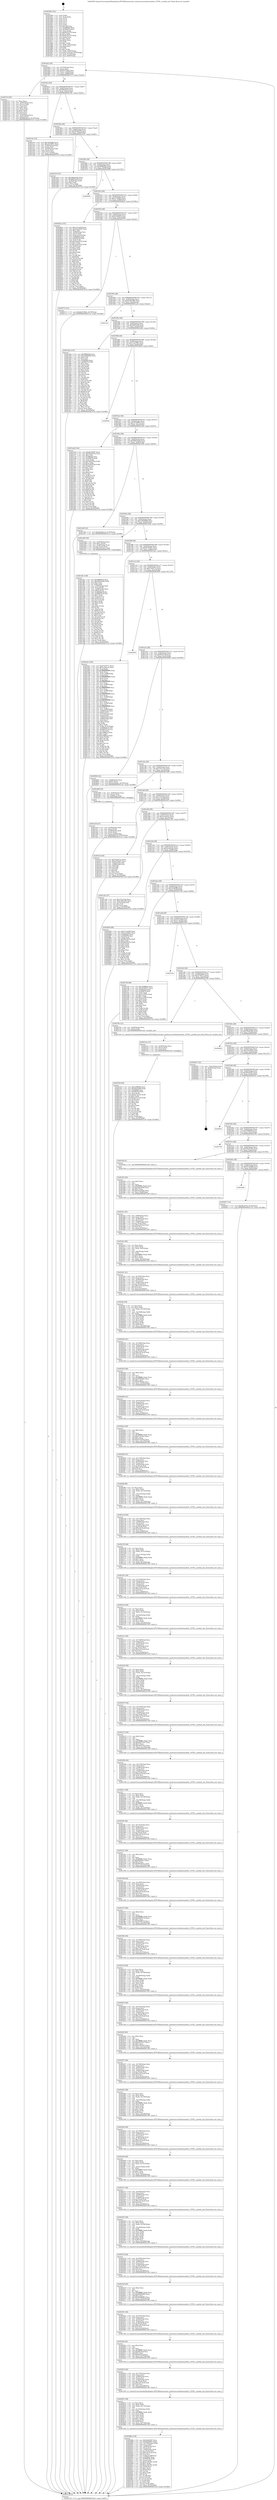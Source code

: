 digraph "0x401840" {
  label = "0x401840 (/mnt/c/Users/mathe/Desktop/tcc/POCII/binaries/extr_hashcatsrcmodulesmodule_14700.c_module_init_Final-ollvm.out::main(0))"
  labelloc = "t"
  node[shape=record]

  Entry [label="",width=0.3,height=0.3,shape=circle,fillcolor=black,style=filled]
  "0x4018a5" [label="{
     0x4018a5 [29]\l
     | [instrs]\l
     &nbsp;&nbsp;0x4018a5 \<+3\>: mov -0x70(%rbp),%eax\l
     &nbsp;&nbsp;0x4018a8 \<+2\>: mov %eax,%ecx\l
     &nbsp;&nbsp;0x4018aa \<+6\>: sub $0x8ed73842,%ecx\l
     &nbsp;&nbsp;0x4018b0 \<+6\>: mov %eax,-0x84(%rbp)\l
     &nbsp;&nbsp;0x4018b6 \<+6\>: mov %ecx,-0x88(%rbp)\l
     &nbsp;&nbsp;0x4018bc \<+6\>: je 000000000040271f \<main+0xedf\>\l
  }"]
  "0x40271f" [label="{
     0x40271f [39]\l
     | [instrs]\l
     &nbsp;&nbsp;0x40271f \<+2\>: xor %eax,%eax\l
     &nbsp;&nbsp;0x402721 \<+4\>: mov -0x40(%rbp),%rcx\l
     &nbsp;&nbsp;0x402725 \<+2\>: mov (%rcx),%edx\l
     &nbsp;&nbsp;0x402727 \<+2\>: mov %eax,%esi\l
     &nbsp;&nbsp;0x402729 \<+2\>: sub %edx,%esi\l
     &nbsp;&nbsp;0x40272b \<+2\>: mov %eax,%edx\l
     &nbsp;&nbsp;0x40272d \<+3\>: sub $0x1,%edx\l
     &nbsp;&nbsp;0x402730 \<+2\>: add %edx,%esi\l
     &nbsp;&nbsp;0x402732 \<+2\>: sub %esi,%eax\l
     &nbsp;&nbsp;0x402734 \<+4\>: mov -0x40(%rbp),%rcx\l
     &nbsp;&nbsp;0x402738 \<+2\>: mov %eax,(%rcx)\l
     &nbsp;&nbsp;0x40273a \<+7\>: movl $0x94b46cc0,-0x70(%rbp)\l
     &nbsp;&nbsp;0x402741 \<+5\>: jmp 000000000040313d \<main+0x18fd\>\l
  }"]
  "0x4018c2" [label="{
     0x4018c2 [28]\l
     | [instrs]\l
     &nbsp;&nbsp;0x4018c2 \<+5\>: jmp 00000000004018c7 \<main+0x87\>\l
     &nbsp;&nbsp;0x4018c7 \<+6\>: mov -0x84(%rbp),%eax\l
     &nbsp;&nbsp;0x4018cd \<+5\>: sub $0x94b46cc0,%eax\l
     &nbsp;&nbsp;0x4018d2 \<+6\>: mov %eax,-0x8c(%rbp)\l
     &nbsp;&nbsp;0x4018d8 \<+6\>: je 0000000000401e9c \<main+0x65c\>\l
  }"]
  Exit [label="",width=0.3,height=0.3,shape=circle,fillcolor=black,style=filled,peripheries=2]
  "0x401e9c" [label="{
     0x401e9c [33]\l
     | [instrs]\l
     &nbsp;&nbsp;0x401e9c \<+5\>: mov $0x3a62fdfb,%eax\l
     &nbsp;&nbsp;0x401ea1 \<+5\>: mov $0xcf118853,%ecx\l
     &nbsp;&nbsp;0x401ea6 \<+4\>: mov -0x40(%rbp),%rdx\l
     &nbsp;&nbsp;0x401eaa \<+2\>: mov (%rdx),%esi\l
     &nbsp;&nbsp;0x401eac \<+4\>: mov -0x50(%rbp),%rdx\l
     &nbsp;&nbsp;0x401eb0 \<+2\>: cmp (%rdx),%esi\l
     &nbsp;&nbsp;0x401eb2 \<+3\>: cmovl %ecx,%eax\l
     &nbsp;&nbsp;0x401eb5 \<+3\>: mov %eax,-0x70(%rbp)\l
     &nbsp;&nbsp;0x401eb8 \<+5\>: jmp 000000000040313d \<main+0x18fd\>\l
  }"]
  "0x4018de" [label="{
     0x4018de [28]\l
     | [instrs]\l
     &nbsp;&nbsp;0x4018de \<+5\>: jmp 00000000004018e3 \<main+0xa3\>\l
     &nbsp;&nbsp;0x4018e3 \<+6\>: mov -0x84(%rbp),%eax\l
     &nbsp;&nbsp;0x4018e9 \<+5\>: sub $0x965fb579,%eax\l
     &nbsp;&nbsp;0x4018ee \<+6\>: mov %eax,-0x90(%rbp)\l
     &nbsp;&nbsp;0x4018f4 \<+6\>: je 0000000000401d33 \<main+0x4f3\>\l
  }"]
  "0x401bb6" [label="{
     0x401bb6\l
  }", style=dashed]
  "0x401d33" [label="{
     0x401d33 [27]\l
     | [instrs]\l
     &nbsp;&nbsp;0x401d33 \<+5\>: mov $0x48bd4292,%eax\l
     &nbsp;&nbsp;0x401d38 \<+5\>: mov $0xb6f93ed9,%ecx\l
     &nbsp;&nbsp;0x401d3d \<+3\>: mov -0x30(%rbp),%edx\l
     &nbsp;&nbsp;0x401d40 \<+3\>: cmp $0x0,%edx\l
     &nbsp;&nbsp;0x401d43 \<+3\>: cmove %ecx,%eax\l
     &nbsp;&nbsp;0x401d46 \<+3\>: mov %eax,-0x70(%rbp)\l
     &nbsp;&nbsp;0x401d49 \<+5\>: jmp 000000000040313d \<main+0x18fd\>\l
  }"]
  "0x4018fa" [label="{
     0x4018fa [28]\l
     | [instrs]\l
     &nbsp;&nbsp;0x4018fa \<+5\>: jmp 00000000004018ff \<main+0xbf\>\l
     &nbsp;&nbsp;0x4018ff \<+6\>: mov -0x84(%rbp),%eax\l
     &nbsp;&nbsp;0x401905 \<+5\>: sub $0x9f866f36,%eax\l
     &nbsp;&nbsp;0x40190a \<+6\>: mov %eax,-0x94(%rbp)\l
     &nbsp;&nbsp;0x401910 \<+6\>: je 0000000000402995 \<main+0x1155\>\l
  }"]
  "0x402817" [label="{
     0x402817 [12]\l
     | [instrs]\l
     &nbsp;&nbsp;0x402817 \<+7\>: movl $0x80a57e0,-0x70(%rbp)\l
     &nbsp;&nbsp;0x40281e \<+5\>: jmp 000000000040313d \<main+0x18fd\>\l
  }"]
  "0x402995" [label="{
     0x402995\l
  }", style=dashed]
  "0x401916" [label="{
     0x401916 [28]\l
     | [instrs]\l
     &nbsp;&nbsp;0x401916 \<+5\>: jmp 000000000040191b \<main+0xdb\>\l
     &nbsp;&nbsp;0x40191b \<+6\>: mov -0x84(%rbp),%eax\l
     &nbsp;&nbsp;0x401921 \<+5\>: sub $0xa155f46c,%eax\l
     &nbsp;&nbsp;0x401926 \<+6\>: mov %eax,-0x98(%rbp)\l
     &nbsp;&nbsp;0x40192c \<+6\>: je 00000000004028ae \<main+0x106e\>\l
  }"]
  "0x4027b9" [label="{
     0x4027b9 [94]\l
     | [instrs]\l
     &nbsp;&nbsp;0x4027b9 \<+5\>: mov $0x528ff9d0,%ecx\l
     &nbsp;&nbsp;0x4027be \<+5\>: mov $0x5fcd2068,%edx\l
     &nbsp;&nbsp;0x4027c3 \<+7\>: mov 0x4060b4,%esi\l
     &nbsp;&nbsp;0x4027ca \<+8\>: mov 0x406078,%r8d\l
     &nbsp;&nbsp;0x4027d2 \<+3\>: mov %esi,%r9d\l
     &nbsp;&nbsp;0x4027d5 \<+7\>: sub $0xb27ce145,%r9d\l
     &nbsp;&nbsp;0x4027dc \<+4\>: sub $0x1,%r9d\l
     &nbsp;&nbsp;0x4027e0 \<+7\>: add $0xb27ce145,%r9d\l
     &nbsp;&nbsp;0x4027e7 \<+4\>: imul %r9d,%esi\l
     &nbsp;&nbsp;0x4027eb \<+3\>: and $0x1,%esi\l
     &nbsp;&nbsp;0x4027ee \<+3\>: cmp $0x0,%esi\l
     &nbsp;&nbsp;0x4027f1 \<+4\>: sete %r10b\l
     &nbsp;&nbsp;0x4027f5 \<+4\>: cmp $0xa,%r8d\l
     &nbsp;&nbsp;0x4027f9 \<+4\>: setl %r11b\l
     &nbsp;&nbsp;0x4027fd \<+3\>: mov %r10b,%bl\l
     &nbsp;&nbsp;0x402800 \<+3\>: and %r11b,%bl\l
     &nbsp;&nbsp;0x402803 \<+3\>: xor %r11b,%r10b\l
     &nbsp;&nbsp;0x402806 \<+3\>: or %r10b,%bl\l
     &nbsp;&nbsp;0x402809 \<+3\>: test $0x1,%bl\l
     &nbsp;&nbsp;0x40280c \<+3\>: cmovne %edx,%ecx\l
     &nbsp;&nbsp;0x40280f \<+3\>: mov %ecx,-0x70(%rbp)\l
     &nbsp;&nbsp;0x402812 \<+5\>: jmp 000000000040313d \<main+0x18fd\>\l
  }"]
  "0x4028ae" [label="{
     0x4028ae [153]\l
     | [instrs]\l
     &nbsp;&nbsp;0x4028ae \<+5\>: mov $0x3a7ae02f,%eax\l
     &nbsp;&nbsp;0x4028b3 \<+5\>: mov $0x4c6cd925,%ecx\l
     &nbsp;&nbsp;0x4028b8 \<+2\>: mov $0x1,%dl\l
     &nbsp;&nbsp;0x4028ba \<+4\>: mov -0x68(%rbp),%rsi\l
     &nbsp;&nbsp;0x4028be \<+2\>: mov (%rsi),%edi\l
     &nbsp;&nbsp;0x4028c0 \<+3\>: mov %edi,-0x2c(%rbp)\l
     &nbsp;&nbsp;0x4028c3 \<+7\>: mov 0x4060b4,%edi\l
     &nbsp;&nbsp;0x4028ca \<+8\>: mov 0x406078,%r8d\l
     &nbsp;&nbsp;0x4028d2 \<+3\>: mov %edi,%r9d\l
     &nbsp;&nbsp;0x4028d5 \<+7\>: add $0x3eee5519,%r9d\l
     &nbsp;&nbsp;0x4028dc \<+4\>: sub $0x1,%r9d\l
     &nbsp;&nbsp;0x4028e0 \<+7\>: sub $0x3eee5519,%r9d\l
     &nbsp;&nbsp;0x4028e7 \<+4\>: imul %r9d,%edi\l
     &nbsp;&nbsp;0x4028eb \<+3\>: and $0x1,%edi\l
     &nbsp;&nbsp;0x4028ee \<+3\>: cmp $0x0,%edi\l
     &nbsp;&nbsp;0x4028f1 \<+4\>: sete %r10b\l
     &nbsp;&nbsp;0x4028f5 \<+4\>: cmp $0xa,%r8d\l
     &nbsp;&nbsp;0x4028f9 \<+4\>: setl %r11b\l
     &nbsp;&nbsp;0x4028fd \<+3\>: mov %r10b,%bl\l
     &nbsp;&nbsp;0x402900 \<+3\>: xor $0xff,%bl\l
     &nbsp;&nbsp;0x402903 \<+3\>: mov %r11b,%r14b\l
     &nbsp;&nbsp;0x402906 \<+4\>: xor $0xff,%r14b\l
     &nbsp;&nbsp;0x40290a \<+3\>: xor $0x0,%dl\l
     &nbsp;&nbsp;0x40290d \<+3\>: mov %bl,%r15b\l
     &nbsp;&nbsp;0x402910 \<+4\>: and $0x0,%r15b\l
     &nbsp;&nbsp;0x402914 \<+3\>: and %dl,%r10b\l
     &nbsp;&nbsp;0x402917 \<+3\>: mov %r14b,%r12b\l
     &nbsp;&nbsp;0x40291a \<+4\>: and $0x0,%r12b\l
     &nbsp;&nbsp;0x40291e \<+3\>: and %dl,%r11b\l
     &nbsp;&nbsp;0x402921 \<+3\>: or %r10b,%r15b\l
     &nbsp;&nbsp;0x402924 \<+3\>: or %r11b,%r12b\l
     &nbsp;&nbsp;0x402927 \<+3\>: xor %r12b,%r15b\l
     &nbsp;&nbsp;0x40292a \<+3\>: or %r14b,%bl\l
     &nbsp;&nbsp;0x40292d \<+3\>: xor $0xff,%bl\l
     &nbsp;&nbsp;0x402930 \<+3\>: or $0x0,%dl\l
     &nbsp;&nbsp;0x402933 \<+2\>: and %dl,%bl\l
     &nbsp;&nbsp;0x402935 \<+3\>: or %bl,%r15b\l
     &nbsp;&nbsp;0x402938 \<+4\>: test $0x1,%r15b\l
     &nbsp;&nbsp;0x40293c \<+3\>: cmovne %ecx,%eax\l
     &nbsp;&nbsp;0x40293f \<+3\>: mov %eax,-0x70(%rbp)\l
     &nbsp;&nbsp;0x402942 \<+5\>: jmp 000000000040313d \<main+0x18fd\>\l
  }"]
  "0x401932" [label="{
     0x401932 [28]\l
     | [instrs]\l
     &nbsp;&nbsp;0x401932 \<+5\>: jmp 0000000000401937 \<main+0xf7\>\l
     &nbsp;&nbsp;0x401937 \<+6\>: mov -0x84(%rbp),%eax\l
     &nbsp;&nbsp;0x40193d \<+5\>: sub $0xb02f0fd5,%eax\l
     &nbsp;&nbsp;0x401942 \<+6\>: mov %eax,-0x9c(%rbp)\l
     &nbsp;&nbsp;0x401948 \<+6\>: je 0000000000402713 \<main+0xed3\>\l
  }"]
  "0x4027aa" [label="{
     0x4027aa [15]\l
     | [instrs]\l
     &nbsp;&nbsp;0x4027aa \<+4\>: mov -0x48(%rbp),%rax\l
     &nbsp;&nbsp;0x4027ae \<+3\>: mov (%rax),%rax\l
     &nbsp;&nbsp;0x4027b1 \<+3\>: mov %rax,%rdi\l
     &nbsp;&nbsp;0x4027b4 \<+5\>: call 0000000000401030 \<free@plt\>\l
     | [calls]\l
     &nbsp;&nbsp;0x401030 \{1\} (unknown)\l
  }"]
  "0x402713" [label="{
     0x402713 [12]\l
     | [instrs]\l
     &nbsp;&nbsp;0x402713 \<+7\>: movl $0x8ed73842,-0x70(%rbp)\l
     &nbsp;&nbsp;0x40271a \<+5\>: jmp 000000000040313d \<main+0x18fd\>\l
  }"]
  "0x40194e" [label="{
     0x40194e [28]\l
     | [instrs]\l
     &nbsp;&nbsp;0x40194e \<+5\>: jmp 0000000000401953 \<main+0x113\>\l
     &nbsp;&nbsp;0x401953 \<+6\>: mov -0x84(%rbp),%eax\l
     &nbsp;&nbsp;0x401959 \<+5\>: sub $0xb19b2285,%eax\l
     &nbsp;&nbsp;0x40195e \<+6\>: mov %eax,-0xa0(%rbp)\l
     &nbsp;&nbsp;0x401964 \<+6\>: je 0000000000401ced \<main+0x4ad\>\l
  }"]
  "0x40268b" [label="{
     0x40268b [136]\l
     | [instrs]\l
     &nbsp;&nbsp;0x40268b \<+5\>: mov $0x4fa45d97,%ecx\l
     &nbsp;&nbsp;0x402690 \<+5\>: mov $0xb02f0fd5,%edx\l
     &nbsp;&nbsp;0x402695 \<+7\>: mov -0x178(%rbp),%r8d\l
     &nbsp;&nbsp;0x40269c \<+4\>: imul %eax,%r8d\l
     &nbsp;&nbsp;0x4026a0 \<+4\>: mov -0x48(%rbp),%rsi\l
     &nbsp;&nbsp;0x4026a4 \<+3\>: mov (%rsi),%rsi\l
     &nbsp;&nbsp;0x4026a7 \<+4\>: mov -0x40(%rbp),%rdi\l
     &nbsp;&nbsp;0x4026ab \<+3\>: movslq (%rdi),%rdi\l
     &nbsp;&nbsp;0x4026ae \<+7\>: imul $0x1e0,%rdi,%rdi\l
     &nbsp;&nbsp;0x4026b5 \<+3\>: add %rdi,%rsi\l
     &nbsp;&nbsp;0x4026b8 \<+7\>: mov %r8d,0x1d8(%rsi)\l
     &nbsp;&nbsp;0x4026bf \<+7\>: mov 0x4060b4,%eax\l
     &nbsp;&nbsp;0x4026c6 \<+8\>: mov 0x406078,%r8d\l
     &nbsp;&nbsp;0x4026ce \<+3\>: mov %eax,%r9d\l
     &nbsp;&nbsp;0x4026d1 \<+7\>: sub $0xa1262361,%r9d\l
     &nbsp;&nbsp;0x4026d8 \<+4\>: sub $0x1,%r9d\l
     &nbsp;&nbsp;0x4026dc \<+7\>: add $0xa1262361,%r9d\l
     &nbsp;&nbsp;0x4026e3 \<+4\>: imul %r9d,%eax\l
     &nbsp;&nbsp;0x4026e7 \<+3\>: and $0x1,%eax\l
     &nbsp;&nbsp;0x4026ea \<+3\>: cmp $0x0,%eax\l
     &nbsp;&nbsp;0x4026ed \<+4\>: sete %r10b\l
     &nbsp;&nbsp;0x4026f1 \<+4\>: cmp $0xa,%r8d\l
     &nbsp;&nbsp;0x4026f5 \<+4\>: setl %r11b\l
     &nbsp;&nbsp;0x4026f9 \<+3\>: mov %r10b,%bl\l
     &nbsp;&nbsp;0x4026fc \<+3\>: and %r11b,%bl\l
     &nbsp;&nbsp;0x4026ff \<+3\>: xor %r11b,%r10b\l
     &nbsp;&nbsp;0x402702 \<+3\>: or %r10b,%bl\l
     &nbsp;&nbsp;0x402705 \<+3\>: test $0x1,%bl\l
     &nbsp;&nbsp;0x402708 \<+3\>: cmovne %edx,%ecx\l
     &nbsp;&nbsp;0x40270b \<+3\>: mov %ecx,-0x70(%rbp)\l
     &nbsp;&nbsp;0x40270e \<+5\>: jmp 000000000040313d \<main+0x18fd\>\l
  }"]
  "0x401ced" [label="{
     0x401ced\l
  }", style=dashed]
  "0x40196a" [label="{
     0x40196a [28]\l
     | [instrs]\l
     &nbsp;&nbsp;0x40196a \<+5\>: jmp 000000000040196f \<main+0x12f\>\l
     &nbsp;&nbsp;0x40196f \<+6\>: mov -0x84(%rbp),%eax\l
     &nbsp;&nbsp;0x401975 \<+5\>: sub $0xb6f93ed9,%eax\l
     &nbsp;&nbsp;0x40197a \<+6\>: mov %eax,-0xa4(%rbp)\l
     &nbsp;&nbsp;0x401980 \<+6\>: je 0000000000401d4e \<main+0x50e\>\l
  }"]
  "0x402651" [label="{
     0x402651 [58]\l
     | [instrs]\l
     &nbsp;&nbsp;0x402651 \<+2\>: xor %ecx,%ecx\l
     &nbsp;&nbsp;0x402653 \<+5\>: mov $0x2,%edx\l
     &nbsp;&nbsp;0x402658 \<+6\>: mov %edx,-0x174(%rbp)\l
     &nbsp;&nbsp;0x40265e \<+1\>: cltd\l
     &nbsp;&nbsp;0x40265f \<+7\>: mov -0x174(%rbp),%r8d\l
     &nbsp;&nbsp;0x402666 \<+3\>: idiv %r8d\l
     &nbsp;&nbsp;0x402669 \<+6\>: imul $0xfffffffe,%edx,%edx\l
     &nbsp;&nbsp;0x40266f \<+3\>: mov %ecx,%r9d\l
     &nbsp;&nbsp;0x402672 \<+3\>: sub %edx,%r9d\l
     &nbsp;&nbsp;0x402675 \<+2\>: mov %ecx,%edx\l
     &nbsp;&nbsp;0x402677 \<+3\>: sub $0x1,%edx\l
     &nbsp;&nbsp;0x40267a \<+3\>: add %edx,%r9d\l
     &nbsp;&nbsp;0x40267d \<+3\>: sub %r9d,%ecx\l
     &nbsp;&nbsp;0x402680 \<+6\>: mov %ecx,-0x178(%rbp)\l
     &nbsp;&nbsp;0x402686 \<+5\>: call 0000000000401160 \<next_i\>\l
     | [calls]\l
     &nbsp;&nbsp;0x401160 \{1\} (/mnt/c/Users/mathe/Desktop/tcc/POCII/binaries/extr_hashcatsrcmodulesmodule_14700.c_module_init_Final-ollvm.out::next_i)\l
  }"]
  "0x401d4e" [label="{
     0x401d4e [134]\l
     | [instrs]\l
     &nbsp;&nbsp;0x401d4e \<+5\>: mov $0x9f866f36,%eax\l
     &nbsp;&nbsp;0x401d53 \<+5\>: mov $0xe28d4008,%ecx\l
     &nbsp;&nbsp;0x401d58 \<+2\>: mov $0x1,%dl\l
     &nbsp;&nbsp;0x401d5a \<+2\>: xor %esi,%esi\l
     &nbsp;&nbsp;0x401d5c \<+7\>: mov 0x4060b4,%edi\l
     &nbsp;&nbsp;0x401d63 \<+8\>: mov 0x406078,%r8d\l
     &nbsp;&nbsp;0x401d6b \<+3\>: sub $0x1,%esi\l
     &nbsp;&nbsp;0x401d6e \<+3\>: mov %edi,%r9d\l
     &nbsp;&nbsp;0x401d71 \<+3\>: add %esi,%r9d\l
     &nbsp;&nbsp;0x401d74 \<+4\>: imul %r9d,%edi\l
     &nbsp;&nbsp;0x401d78 \<+3\>: and $0x1,%edi\l
     &nbsp;&nbsp;0x401d7b \<+3\>: cmp $0x0,%edi\l
     &nbsp;&nbsp;0x401d7e \<+4\>: sete %r10b\l
     &nbsp;&nbsp;0x401d82 \<+4\>: cmp $0xa,%r8d\l
     &nbsp;&nbsp;0x401d86 \<+4\>: setl %r11b\l
     &nbsp;&nbsp;0x401d8a \<+3\>: mov %r10b,%bl\l
     &nbsp;&nbsp;0x401d8d \<+3\>: xor $0xff,%bl\l
     &nbsp;&nbsp;0x401d90 \<+3\>: mov %r11b,%r14b\l
     &nbsp;&nbsp;0x401d93 \<+4\>: xor $0xff,%r14b\l
     &nbsp;&nbsp;0x401d97 \<+3\>: xor $0x1,%dl\l
     &nbsp;&nbsp;0x401d9a \<+3\>: mov %bl,%r15b\l
     &nbsp;&nbsp;0x401d9d \<+4\>: and $0xff,%r15b\l
     &nbsp;&nbsp;0x401da1 \<+3\>: and %dl,%r10b\l
     &nbsp;&nbsp;0x401da4 \<+3\>: mov %r14b,%r12b\l
     &nbsp;&nbsp;0x401da7 \<+4\>: and $0xff,%r12b\l
     &nbsp;&nbsp;0x401dab \<+3\>: and %dl,%r11b\l
     &nbsp;&nbsp;0x401dae \<+3\>: or %r10b,%r15b\l
     &nbsp;&nbsp;0x401db1 \<+3\>: or %r11b,%r12b\l
     &nbsp;&nbsp;0x401db4 \<+3\>: xor %r12b,%r15b\l
     &nbsp;&nbsp;0x401db7 \<+3\>: or %r14b,%bl\l
     &nbsp;&nbsp;0x401dba \<+3\>: xor $0xff,%bl\l
     &nbsp;&nbsp;0x401dbd \<+3\>: or $0x1,%dl\l
     &nbsp;&nbsp;0x401dc0 \<+2\>: and %dl,%bl\l
     &nbsp;&nbsp;0x401dc2 \<+3\>: or %bl,%r15b\l
     &nbsp;&nbsp;0x401dc5 \<+4\>: test $0x1,%r15b\l
     &nbsp;&nbsp;0x401dc9 \<+3\>: cmovne %ecx,%eax\l
     &nbsp;&nbsp;0x401dcc \<+3\>: mov %eax,-0x70(%rbp)\l
     &nbsp;&nbsp;0x401dcf \<+5\>: jmp 000000000040313d \<main+0x18fd\>\l
  }"]
  "0x401986" [label="{
     0x401986 [28]\l
     | [instrs]\l
     &nbsp;&nbsp;0x401986 \<+5\>: jmp 000000000040198b \<main+0x14b\>\l
     &nbsp;&nbsp;0x40198b \<+6\>: mov -0x84(%rbp),%eax\l
     &nbsp;&nbsp;0x401991 \<+5\>: sub $0xc3a23961,%eax\l
     &nbsp;&nbsp;0x401996 \<+6\>: mov %eax,-0xa8(%rbp)\l
     &nbsp;&nbsp;0x40199c \<+6\>: je 000000000040282f \<main+0xfef\>\l
  }"]
  "0x402625" [label="{
     0x402625 [44]\l
     | [instrs]\l
     &nbsp;&nbsp;0x402625 \<+6\>: mov -0x170(%rbp),%ecx\l
     &nbsp;&nbsp;0x40262b \<+3\>: imul %eax,%ecx\l
     &nbsp;&nbsp;0x40262e \<+4\>: mov -0x48(%rbp),%rsi\l
     &nbsp;&nbsp;0x402632 \<+3\>: mov (%rsi),%rsi\l
     &nbsp;&nbsp;0x402635 \<+4\>: mov -0x40(%rbp),%rdi\l
     &nbsp;&nbsp;0x402639 \<+3\>: movslq (%rdi),%rdi\l
     &nbsp;&nbsp;0x40263c \<+7\>: imul $0x1e0,%rdi,%rdi\l
     &nbsp;&nbsp;0x402643 \<+3\>: add %rdi,%rsi\l
     &nbsp;&nbsp;0x402646 \<+6\>: mov %ecx,0x1d4(%rsi)\l
     &nbsp;&nbsp;0x40264c \<+5\>: call 0000000000401160 \<next_i\>\l
     | [calls]\l
     &nbsp;&nbsp;0x401160 \{1\} (/mnt/c/Users/mathe/Desktop/tcc/POCII/binaries/extr_hashcatsrcmodulesmodule_14700.c_module_init_Final-ollvm.out::next_i)\l
  }"]
  "0x40282f" [label="{
     0x40282f\l
  }", style=dashed]
  "0x4019a2" [label="{
     0x4019a2 [28]\l
     | [instrs]\l
     &nbsp;&nbsp;0x4019a2 \<+5\>: jmp 00000000004019a7 \<main+0x167\>\l
     &nbsp;&nbsp;0x4019a7 \<+6\>: mov -0x84(%rbp),%eax\l
     &nbsp;&nbsp;0x4019ad \<+5\>: sub $0xcf118853,%eax\l
     &nbsp;&nbsp;0x4019b2 \<+6\>: mov %eax,-0xac(%rbp)\l
     &nbsp;&nbsp;0x4019b8 \<+6\>: je 0000000000401ebd \<main+0x67d\>\l
  }"]
  "0x4025fd" [label="{
     0x4025fd [40]\l
     | [instrs]\l
     &nbsp;&nbsp;0x4025fd \<+5\>: mov $0x2,%ecx\l
     &nbsp;&nbsp;0x402602 \<+1\>: cltd\l
     &nbsp;&nbsp;0x402603 \<+2\>: idiv %ecx\l
     &nbsp;&nbsp;0x402605 \<+6\>: imul $0xfffffffe,%edx,%ecx\l
     &nbsp;&nbsp;0x40260b \<+6\>: sub $0xd9c4caf,%ecx\l
     &nbsp;&nbsp;0x402611 \<+3\>: add $0x1,%ecx\l
     &nbsp;&nbsp;0x402614 \<+6\>: add $0xd9c4caf,%ecx\l
     &nbsp;&nbsp;0x40261a \<+6\>: mov %ecx,-0x170(%rbp)\l
     &nbsp;&nbsp;0x402620 \<+5\>: call 0000000000401160 \<next_i\>\l
     | [calls]\l
     &nbsp;&nbsp;0x401160 \{1\} (/mnt/c/Users/mathe/Desktop/tcc/POCII/binaries/extr_hashcatsrcmodulesmodule_14700.c_module_init_Final-ollvm.out::next_i)\l
  }"]
  "0x401ebd" [label="{
     0x401ebd [144]\l
     | [instrs]\l
     &nbsp;&nbsp;0x401ebd \<+5\>: mov $0x4fa45d97,%eax\l
     &nbsp;&nbsp;0x401ec2 \<+5\>: mov $0x56ad7d7b,%ecx\l
     &nbsp;&nbsp;0x401ec7 \<+2\>: mov $0x1,%dl\l
     &nbsp;&nbsp;0x401ec9 \<+7\>: mov 0x4060b4,%esi\l
     &nbsp;&nbsp;0x401ed0 \<+7\>: mov 0x406078,%edi\l
     &nbsp;&nbsp;0x401ed7 \<+3\>: mov %esi,%r8d\l
     &nbsp;&nbsp;0x401eda \<+7\>: sub $0x7b4597d4,%r8d\l
     &nbsp;&nbsp;0x401ee1 \<+4\>: sub $0x1,%r8d\l
     &nbsp;&nbsp;0x401ee5 \<+7\>: add $0x7b4597d4,%r8d\l
     &nbsp;&nbsp;0x401eec \<+4\>: imul %r8d,%esi\l
     &nbsp;&nbsp;0x401ef0 \<+3\>: and $0x1,%esi\l
     &nbsp;&nbsp;0x401ef3 \<+3\>: cmp $0x0,%esi\l
     &nbsp;&nbsp;0x401ef6 \<+4\>: sete %r9b\l
     &nbsp;&nbsp;0x401efa \<+3\>: cmp $0xa,%edi\l
     &nbsp;&nbsp;0x401efd \<+4\>: setl %r10b\l
     &nbsp;&nbsp;0x401f01 \<+3\>: mov %r9b,%r11b\l
     &nbsp;&nbsp;0x401f04 \<+4\>: xor $0xff,%r11b\l
     &nbsp;&nbsp;0x401f08 \<+3\>: mov %r10b,%bl\l
     &nbsp;&nbsp;0x401f0b \<+3\>: xor $0xff,%bl\l
     &nbsp;&nbsp;0x401f0e \<+3\>: xor $0x1,%dl\l
     &nbsp;&nbsp;0x401f11 \<+3\>: mov %r11b,%r14b\l
     &nbsp;&nbsp;0x401f14 \<+4\>: and $0xff,%r14b\l
     &nbsp;&nbsp;0x401f18 \<+3\>: and %dl,%r9b\l
     &nbsp;&nbsp;0x401f1b \<+3\>: mov %bl,%r15b\l
     &nbsp;&nbsp;0x401f1e \<+4\>: and $0xff,%r15b\l
     &nbsp;&nbsp;0x401f22 \<+3\>: and %dl,%r10b\l
     &nbsp;&nbsp;0x401f25 \<+3\>: or %r9b,%r14b\l
     &nbsp;&nbsp;0x401f28 \<+3\>: or %r10b,%r15b\l
     &nbsp;&nbsp;0x401f2b \<+3\>: xor %r15b,%r14b\l
     &nbsp;&nbsp;0x401f2e \<+3\>: or %bl,%r11b\l
     &nbsp;&nbsp;0x401f31 \<+4\>: xor $0xff,%r11b\l
     &nbsp;&nbsp;0x401f35 \<+3\>: or $0x1,%dl\l
     &nbsp;&nbsp;0x401f38 \<+3\>: and %dl,%r11b\l
     &nbsp;&nbsp;0x401f3b \<+3\>: or %r11b,%r14b\l
     &nbsp;&nbsp;0x401f3e \<+4\>: test $0x1,%r14b\l
     &nbsp;&nbsp;0x401f42 \<+3\>: cmovne %ecx,%eax\l
     &nbsp;&nbsp;0x401f45 \<+3\>: mov %eax,-0x70(%rbp)\l
     &nbsp;&nbsp;0x401f48 \<+5\>: jmp 000000000040313d \<main+0x18fd\>\l
  }"]
  "0x4019be" [label="{
     0x4019be [28]\l
     | [instrs]\l
     &nbsp;&nbsp;0x4019be \<+5\>: jmp 00000000004019c3 \<main+0x183\>\l
     &nbsp;&nbsp;0x4019c3 \<+6\>: mov -0x84(%rbp),%eax\l
     &nbsp;&nbsp;0x4019c9 \<+5\>: sub $0xd8916ab0,%eax\l
     &nbsp;&nbsp;0x4019ce \<+6\>: mov %eax,-0xb0(%rbp)\l
     &nbsp;&nbsp;0x4019d4 \<+6\>: je 0000000000401e90 \<main+0x650\>\l
  }"]
  "0x4025d1" [label="{
     0x4025d1 [44]\l
     | [instrs]\l
     &nbsp;&nbsp;0x4025d1 \<+6\>: mov -0x16c(%rbp),%ecx\l
     &nbsp;&nbsp;0x4025d7 \<+3\>: imul %eax,%ecx\l
     &nbsp;&nbsp;0x4025da \<+4\>: mov -0x48(%rbp),%rsi\l
     &nbsp;&nbsp;0x4025de \<+3\>: mov (%rsi),%rsi\l
     &nbsp;&nbsp;0x4025e1 \<+4\>: mov -0x40(%rbp),%rdi\l
     &nbsp;&nbsp;0x4025e5 \<+3\>: movslq (%rdi),%rdi\l
     &nbsp;&nbsp;0x4025e8 \<+7\>: imul $0x1e0,%rdi,%rdi\l
     &nbsp;&nbsp;0x4025ef \<+3\>: add %rdi,%rsi\l
     &nbsp;&nbsp;0x4025f2 \<+6\>: mov %ecx,0x1d0(%rsi)\l
     &nbsp;&nbsp;0x4025f8 \<+5\>: call 0000000000401160 \<next_i\>\l
     | [calls]\l
     &nbsp;&nbsp;0x401160 \{1\} (/mnt/c/Users/mathe/Desktop/tcc/POCII/binaries/extr_hashcatsrcmodulesmodule_14700.c_module_init_Final-ollvm.out::next_i)\l
  }"]
  "0x401e90" [label="{
     0x401e90 [12]\l
     | [instrs]\l
     &nbsp;&nbsp;0x401e90 \<+7\>: movl $0x94b46cc0,-0x70(%rbp)\l
     &nbsp;&nbsp;0x401e97 \<+5\>: jmp 000000000040313d \<main+0x18fd\>\l
  }"]
  "0x4019da" [label="{
     0x4019da [28]\l
     | [instrs]\l
     &nbsp;&nbsp;0x4019da \<+5\>: jmp 00000000004019df \<main+0x19f\>\l
     &nbsp;&nbsp;0x4019df \<+6\>: mov -0x84(%rbp),%eax\l
     &nbsp;&nbsp;0x4019e5 \<+5\>: sub $0xe28d4008,%eax\l
     &nbsp;&nbsp;0x4019ea \<+6\>: mov %eax,-0xb4(%rbp)\l
     &nbsp;&nbsp;0x4019f0 \<+6\>: je 0000000000401dd4 \<main+0x594\>\l
  }"]
  "0x4025a9" [label="{
     0x4025a9 [40]\l
     | [instrs]\l
     &nbsp;&nbsp;0x4025a9 \<+5\>: mov $0x2,%ecx\l
     &nbsp;&nbsp;0x4025ae \<+1\>: cltd\l
     &nbsp;&nbsp;0x4025af \<+2\>: idiv %ecx\l
     &nbsp;&nbsp;0x4025b1 \<+6\>: imul $0xfffffffe,%edx,%ecx\l
     &nbsp;&nbsp;0x4025b7 \<+6\>: sub $0xd84db882,%ecx\l
     &nbsp;&nbsp;0x4025bd \<+3\>: add $0x1,%ecx\l
     &nbsp;&nbsp;0x4025c0 \<+6\>: add $0xd84db882,%ecx\l
     &nbsp;&nbsp;0x4025c6 \<+6\>: mov %ecx,-0x16c(%rbp)\l
     &nbsp;&nbsp;0x4025cc \<+5\>: call 0000000000401160 \<next_i\>\l
     | [calls]\l
     &nbsp;&nbsp;0x401160 \{1\} (/mnt/c/Users/mathe/Desktop/tcc/POCII/binaries/extr_hashcatsrcmodulesmodule_14700.c_module_init_Final-ollvm.out::next_i)\l
  }"]
  "0x401dd4" [label="{
     0x401dd4 [29]\l
     | [instrs]\l
     &nbsp;&nbsp;0x401dd4 \<+4\>: mov -0x50(%rbp),%rax\l
     &nbsp;&nbsp;0x401dd8 \<+6\>: movl $0x1,(%rax)\l
     &nbsp;&nbsp;0x401dde \<+4\>: mov -0x50(%rbp),%rax\l
     &nbsp;&nbsp;0x401de2 \<+3\>: movslq (%rax),%rax\l
     &nbsp;&nbsp;0x401de5 \<+7\>: imul $0x1e0,%rax,%rdi\l
     &nbsp;&nbsp;0x401dec \<+5\>: call 0000000000401050 \<malloc@plt\>\l
     | [calls]\l
     &nbsp;&nbsp;0x401050 \{1\} (unknown)\l
  }"]
  "0x4019f6" [label="{
     0x4019f6 [28]\l
     | [instrs]\l
     &nbsp;&nbsp;0x4019f6 \<+5\>: jmp 00000000004019fb \<main+0x1bb\>\l
     &nbsp;&nbsp;0x4019fb \<+6\>: mov -0x84(%rbp),%eax\l
     &nbsp;&nbsp;0x401a01 \<+5\>: sub $0xe6762fb7,%eax\l
     &nbsp;&nbsp;0x401a06 \<+6\>: mov %eax,-0xb8(%rbp)\l
     &nbsp;&nbsp;0x401a0c \<+6\>: je 0000000000401bec \<main+0x3ac\>\l
  }"]
  "0x40257d" [label="{
     0x40257d [44]\l
     | [instrs]\l
     &nbsp;&nbsp;0x40257d \<+6\>: mov -0x168(%rbp),%ecx\l
     &nbsp;&nbsp;0x402583 \<+3\>: imul %eax,%ecx\l
     &nbsp;&nbsp;0x402586 \<+4\>: mov -0x48(%rbp),%rsi\l
     &nbsp;&nbsp;0x40258a \<+3\>: mov (%rsi),%rsi\l
     &nbsp;&nbsp;0x40258d \<+4\>: mov -0x40(%rbp),%rdi\l
     &nbsp;&nbsp;0x402591 \<+3\>: movslq (%rdi),%rdi\l
     &nbsp;&nbsp;0x402594 \<+7\>: imul $0x1e0,%rdi,%rdi\l
     &nbsp;&nbsp;0x40259b \<+3\>: add %rdi,%rsi\l
     &nbsp;&nbsp;0x40259e \<+6\>: mov %ecx,0x198(%rsi)\l
     &nbsp;&nbsp;0x4025a4 \<+5\>: call 0000000000401160 \<next_i\>\l
     | [calls]\l
     &nbsp;&nbsp;0x401160 \{1\} (/mnt/c/Users/mathe/Desktop/tcc/POCII/binaries/extr_hashcatsrcmodulesmodule_14700.c_module_init_Final-ollvm.out::next_i)\l
  }"]
  "0x401bec" [label="{
     0x401bec [230]\l
     | [instrs]\l
     &nbsp;&nbsp;0x401bec \<+5\>: mov $0xf742971e,%eax\l
     &nbsp;&nbsp;0x401bf1 \<+5\>: mov $0x2a2abaac,%ecx\l
     &nbsp;&nbsp;0x401bf6 \<+3\>: mov %rsp,%rdx\l
     &nbsp;&nbsp;0x401bf9 \<+4\>: add $0xfffffffffffffff0,%rdx\l
     &nbsp;&nbsp;0x401bfd \<+3\>: mov %rdx,%rsp\l
     &nbsp;&nbsp;0x401c00 \<+4\>: mov %rdx,-0x68(%rbp)\l
     &nbsp;&nbsp;0x401c04 \<+3\>: mov %rsp,%rdx\l
     &nbsp;&nbsp;0x401c07 \<+4\>: add $0xfffffffffffffff0,%rdx\l
     &nbsp;&nbsp;0x401c0b \<+3\>: mov %rdx,%rsp\l
     &nbsp;&nbsp;0x401c0e \<+3\>: mov %rsp,%rsi\l
     &nbsp;&nbsp;0x401c11 \<+4\>: add $0xfffffffffffffff0,%rsi\l
     &nbsp;&nbsp;0x401c15 \<+3\>: mov %rsi,%rsp\l
     &nbsp;&nbsp;0x401c18 \<+4\>: mov %rsi,-0x60(%rbp)\l
     &nbsp;&nbsp;0x401c1c \<+3\>: mov %rsp,%rsi\l
     &nbsp;&nbsp;0x401c1f \<+4\>: add $0xfffffffffffffff0,%rsi\l
     &nbsp;&nbsp;0x401c23 \<+3\>: mov %rsi,%rsp\l
     &nbsp;&nbsp;0x401c26 \<+4\>: mov %rsi,-0x58(%rbp)\l
     &nbsp;&nbsp;0x401c2a \<+3\>: mov %rsp,%rsi\l
     &nbsp;&nbsp;0x401c2d \<+4\>: add $0xfffffffffffffff0,%rsi\l
     &nbsp;&nbsp;0x401c31 \<+3\>: mov %rsi,%rsp\l
     &nbsp;&nbsp;0x401c34 \<+4\>: mov %rsi,-0x50(%rbp)\l
     &nbsp;&nbsp;0x401c38 \<+3\>: mov %rsp,%rsi\l
     &nbsp;&nbsp;0x401c3b \<+4\>: add $0xfffffffffffffff0,%rsi\l
     &nbsp;&nbsp;0x401c3f \<+3\>: mov %rsi,%rsp\l
     &nbsp;&nbsp;0x401c42 \<+4\>: mov %rsi,-0x48(%rbp)\l
     &nbsp;&nbsp;0x401c46 \<+3\>: mov %rsp,%rsi\l
     &nbsp;&nbsp;0x401c49 \<+4\>: add $0xfffffffffffffff0,%rsi\l
     &nbsp;&nbsp;0x401c4d \<+3\>: mov %rsi,%rsp\l
     &nbsp;&nbsp;0x401c50 \<+4\>: mov %rsi,-0x40(%rbp)\l
     &nbsp;&nbsp;0x401c54 \<+4\>: mov -0x68(%rbp),%rsi\l
     &nbsp;&nbsp;0x401c58 \<+6\>: movl $0x0,(%rsi)\l
     &nbsp;&nbsp;0x401c5e \<+3\>: mov -0x74(%rbp),%edi\l
     &nbsp;&nbsp;0x401c61 \<+2\>: mov %edi,(%rdx)\l
     &nbsp;&nbsp;0x401c63 \<+4\>: mov -0x60(%rbp),%rsi\l
     &nbsp;&nbsp;0x401c67 \<+4\>: mov -0x80(%rbp),%r8\l
     &nbsp;&nbsp;0x401c6b \<+3\>: mov %r8,(%rsi)\l
     &nbsp;&nbsp;0x401c6e \<+3\>: cmpl $0x2,(%rdx)\l
     &nbsp;&nbsp;0x401c71 \<+4\>: setne %r9b\l
     &nbsp;&nbsp;0x401c75 \<+4\>: and $0x1,%r9b\l
     &nbsp;&nbsp;0x401c79 \<+4\>: mov %r9b,-0x31(%rbp)\l
     &nbsp;&nbsp;0x401c7d \<+8\>: mov 0x4060b4,%r10d\l
     &nbsp;&nbsp;0x401c85 \<+8\>: mov 0x406078,%r11d\l
     &nbsp;&nbsp;0x401c8d \<+3\>: mov %r10d,%ebx\l
     &nbsp;&nbsp;0x401c90 \<+6\>: sub $0xcf2ffbaa,%ebx\l
     &nbsp;&nbsp;0x401c96 \<+3\>: sub $0x1,%ebx\l
     &nbsp;&nbsp;0x401c99 \<+6\>: add $0xcf2ffbaa,%ebx\l
     &nbsp;&nbsp;0x401c9f \<+4\>: imul %ebx,%r10d\l
     &nbsp;&nbsp;0x401ca3 \<+4\>: and $0x1,%r10d\l
     &nbsp;&nbsp;0x401ca7 \<+4\>: cmp $0x0,%r10d\l
     &nbsp;&nbsp;0x401cab \<+4\>: sete %r9b\l
     &nbsp;&nbsp;0x401caf \<+4\>: cmp $0xa,%r11d\l
     &nbsp;&nbsp;0x401cb3 \<+4\>: setl %r14b\l
     &nbsp;&nbsp;0x401cb7 \<+3\>: mov %r9b,%r15b\l
     &nbsp;&nbsp;0x401cba \<+3\>: and %r14b,%r15b\l
     &nbsp;&nbsp;0x401cbd \<+3\>: xor %r14b,%r9b\l
     &nbsp;&nbsp;0x401cc0 \<+3\>: or %r9b,%r15b\l
     &nbsp;&nbsp;0x401cc3 \<+4\>: test $0x1,%r15b\l
     &nbsp;&nbsp;0x401cc7 \<+3\>: cmovne %ecx,%eax\l
     &nbsp;&nbsp;0x401cca \<+3\>: mov %eax,-0x70(%rbp)\l
     &nbsp;&nbsp;0x401ccd \<+5\>: jmp 000000000040313d \<main+0x18fd\>\l
  }"]
  "0x401a12" [label="{
     0x401a12 [28]\l
     | [instrs]\l
     &nbsp;&nbsp;0x401a12 \<+5\>: jmp 0000000000401a17 \<main+0x1d7\>\l
     &nbsp;&nbsp;0x401a17 \<+6\>: mov -0x84(%rbp),%eax\l
     &nbsp;&nbsp;0x401a1d \<+5\>: sub $0xf742971e,%eax\l
     &nbsp;&nbsp;0x401a22 \<+6\>: mov %eax,-0xbc(%rbp)\l
     &nbsp;&nbsp;0x401a28 \<+6\>: je 0000000000402959 \<main+0x1119\>\l
  }"]
  "0x402543" [label="{
     0x402543 [58]\l
     | [instrs]\l
     &nbsp;&nbsp;0x402543 \<+2\>: xor %ecx,%ecx\l
     &nbsp;&nbsp;0x402545 \<+5\>: mov $0x2,%edx\l
     &nbsp;&nbsp;0x40254a \<+6\>: mov %edx,-0x164(%rbp)\l
     &nbsp;&nbsp;0x402550 \<+1\>: cltd\l
     &nbsp;&nbsp;0x402551 \<+7\>: mov -0x164(%rbp),%r8d\l
     &nbsp;&nbsp;0x402558 \<+3\>: idiv %r8d\l
     &nbsp;&nbsp;0x40255b \<+6\>: imul $0xfffffffe,%edx,%edx\l
     &nbsp;&nbsp;0x402561 \<+3\>: mov %ecx,%r9d\l
     &nbsp;&nbsp;0x402564 \<+3\>: sub %edx,%r9d\l
     &nbsp;&nbsp;0x402567 \<+2\>: mov %ecx,%edx\l
     &nbsp;&nbsp;0x402569 \<+3\>: sub $0x1,%edx\l
     &nbsp;&nbsp;0x40256c \<+3\>: add %edx,%r9d\l
     &nbsp;&nbsp;0x40256f \<+3\>: sub %r9d,%ecx\l
     &nbsp;&nbsp;0x402572 \<+6\>: mov %ecx,-0x168(%rbp)\l
     &nbsp;&nbsp;0x402578 \<+5\>: call 0000000000401160 \<next_i\>\l
     | [calls]\l
     &nbsp;&nbsp;0x401160 \{1\} (/mnt/c/Users/mathe/Desktop/tcc/POCII/binaries/extr_hashcatsrcmodulesmodule_14700.c_module_init_Final-ollvm.out::next_i)\l
  }"]
  "0x402959" [label="{
     0x402959\l
  }", style=dashed]
  "0x401a2e" [label="{
     0x401a2e [28]\l
     | [instrs]\l
     &nbsp;&nbsp;0x401a2e \<+5\>: jmp 0000000000401a33 \<main+0x1f3\>\l
     &nbsp;&nbsp;0x401a33 \<+6\>: mov -0x84(%rbp),%eax\l
     &nbsp;&nbsp;0x401a39 \<+5\>: sub $0x80a57e0,%eax\l
     &nbsp;&nbsp;0x401a3e \<+6\>: mov %eax,-0xc0(%rbp)\l
     &nbsp;&nbsp;0x401a44 \<+6\>: je 0000000000402840 \<main+0x1000\>\l
  }"]
  "0x402517" [label="{
     0x402517 [44]\l
     | [instrs]\l
     &nbsp;&nbsp;0x402517 \<+6\>: mov -0x160(%rbp),%ecx\l
     &nbsp;&nbsp;0x40251d \<+3\>: imul %eax,%ecx\l
     &nbsp;&nbsp;0x402520 \<+4\>: mov -0x48(%rbp),%rsi\l
     &nbsp;&nbsp;0x402524 \<+3\>: mov (%rsi),%rsi\l
     &nbsp;&nbsp;0x402527 \<+4\>: mov -0x40(%rbp),%rdi\l
     &nbsp;&nbsp;0x40252b \<+3\>: movslq (%rdi),%rdi\l
     &nbsp;&nbsp;0x40252e \<+7\>: imul $0x1e0,%rdi,%rdi\l
     &nbsp;&nbsp;0x402535 \<+3\>: add %rdi,%rsi\l
     &nbsp;&nbsp;0x402538 \<+6\>: mov %ecx,0x194(%rsi)\l
     &nbsp;&nbsp;0x40253e \<+5\>: call 0000000000401160 \<next_i\>\l
     | [calls]\l
     &nbsp;&nbsp;0x401160 \{1\} (/mnt/c/Users/mathe/Desktop/tcc/POCII/binaries/extr_hashcatsrcmodulesmodule_14700.c_module_init_Final-ollvm.out::next_i)\l
  }"]
  "0x402840" [label="{
     0x402840 [22]\l
     | [instrs]\l
     &nbsp;&nbsp;0x402840 \<+4\>: mov -0x68(%rbp),%rax\l
     &nbsp;&nbsp;0x402844 \<+6\>: movl $0x0,(%rax)\l
     &nbsp;&nbsp;0x40284a \<+7\>: movl $0x2ac40aae,-0x70(%rbp)\l
     &nbsp;&nbsp;0x402851 \<+5\>: jmp 000000000040313d \<main+0x18fd\>\l
  }"]
  "0x401a4a" [label="{
     0x401a4a [28]\l
     | [instrs]\l
     &nbsp;&nbsp;0x401a4a \<+5\>: jmp 0000000000401a4f \<main+0x20f\>\l
     &nbsp;&nbsp;0x401a4f \<+6\>: mov -0x84(%rbp),%eax\l
     &nbsp;&nbsp;0x401a55 \<+5\>: sub $0x155c31fa,%eax\l
     &nbsp;&nbsp;0x401a5a \<+6\>: mov %eax,-0xc4(%rbp)\l
     &nbsp;&nbsp;0x401a60 \<+6\>: je 0000000000401d08 \<main+0x4c8\>\l
  }"]
  "0x4024e9" [label="{
     0x4024e9 [46]\l
     | [instrs]\l
     &nbsp;&nbsp;0x4024e9 \<+2\>: xor %ecx,%ecx\l
     &nbsp;&nbsp;0x4024eb \<+5\>: mov $0x2,%edx\l
     &nbsp;&nbsp;0x4024f0 \<+6\>: mov %edx,-0x15c(%rbp)\l
     &nbsp;&nbsp;0x4024f6 \<+1\>: cltd\l
     &nbsp;&nbsp;0x4024f7 \<+7\>: mov -0x15c(%rbp),%r8d\l
     &nbsp;&nbsp;0x4024fe \<+3\>: idiv %r8d\l
     &nbsp;&nbsp;0x402501 \<+6\>: imul $0xfffffffe,%edx,%edx\l
     &nbsp;&nbsp;0x402507 \<+3\>: sub $0x1,%ecx\l
     &nbsp;&nbsp;0x40250a \<+2\>: sub %ecx,%edx\l
     &nbsp;&nbsp;0x40250c \<+6\>: mov %edx,-0x160(%rbp)\l
     &nbsp;&nbsp;0x402512 \<+5\>: call 0000000000401160 \<next_i\>\l
     | [calls]\l
     &nbsp;&nbsp;0x401160 \{1\} (/mnt/c/Users/mathe/Desktop/tcc/POCII/binaries/extr_hashcatsrcmodulesmodule_14700.c_module_init_Final-ollvm.out::next_i)\l
  }"]
  "0x401d08" [label="{
     0x401d08 [16]\l
     | [instrs]\l
     &nbsp;&nbsp;0x401d08 \<+4\>: mov -0x60(%rbp),%rax\l
     &nbsp;&nbsp;0x401d0c \<+3\>: mov (%rax),%rax\l
     &nbsp;&nbsp;0x401d0f \<+4\>: mov 0x8(%rax),%rdi\l
     &nbsp;&nbsp;0x401d13 \<+5\>: call 0000000000401060 \<atoi@plt\>\l
     | [calls]\l
     &nbsp;&nbsp;0x401060 \{1\} (unknown)\l
  }"]
  "0x401a66" [label="{
     0x401a66 [28]\l
     | [instrs]\l
     &nbsp;&nbsp;0x401a66 \<+5\>: jmp 0000000000401a6b \<main+0x22b\>\l
     &nbsp;&nbsp;0x401a6b \<+6\>: mov -0x84(%rbp),%eax\l
     &nbsp;&nbsp;0x401a71 \<+5\>: sub $0x1a161aaf,%eax\l
     &nbsp;&nbsp;0x401a76 \<+6\>: mov %eax,-0xc8(%rbp)\l
     &nbsp;&nbsp;0x401a7c \<+6\>: je 0000000000401bc0 \<main+0x380\>\l
  }"]
  "0x4024bd" [label="{
     0x4024bd [44]\l
     | [instrs]\l
     &nbsp;&nbsp;0x4024bd \<+6\>: mov -0x158(%rbp),%ecx\l
     &nbsp;&nbsp;0x4024c3 \<+3\>: imul %eax,%ecx\l
     &nbsp;&nbsp;0x4024c6 \<+4\>: mov -0x48(%rbp),%rsi\l
     &nbsp;&nbsp;0x4024ca \<+3\>: mov (%rsi),%rsi\l
     &nbsp;&nbsp;0x4024cd \<+4\>: mov -0x40(%rbp),%rdi\l
     &nbsp;&nbsp;0x4024d1 \<+3\>: movslq (%rdi),%rdi\l
     &nbsp;&nbsp;0x4024d4 \<+7\>: imul $0x1e0,%rdi,%rdi\l
     &nbsp;&nbsp;0x4024db \<+3\>: add %rdi,%rsi\l
     &nbsp;&nbsp;0x4024de \<+6\>: mov %ecx,0x190(%rsi)\l
     &nbsp;&nbsp;0x4024e4 \<+5\>: call 0000000000401160 \<next_i\>\l
     | [calls]\l
     &nbsp;&nbsp;0x401160 \{1\} (/mnt/c/Users/mathe/Desktop/tcc/POCII/binaries/extr_hashcatsrcmodulesmodule_14700.c_module_init_Final-ollvm.out::next_i)\l
  }"]
  "0x401bc0" [label="{
     0x401bc0 [44]\l
     | [instrs]\l
     &nbsp;&nbsp;0x401bc0 \<+5\>: mov $0xf742971e,%eax\l
     &nbsp;&nbsp;0x401bc5 \<+5\>: mov $0xe6762fb7,%ecx\l
     &nbsp;&nbsp;0x401bca \<+3\>: mov -0x6a(%rbp),%dl\l
     &nbsp;&nbsp;0x401bcd \<+4\>: mov -0x69(%rbp),%sil\l
     &nbsp;&nbsp;0x401bd1 \<+3\>: mov %dl,%dil\l
     &nbsp;&nbsp;0x401bd4 \<+3\>: and %sil,%dil\l
     &nbsp;&nbsp;0x401bd7 \<+3\>: xor %sil,%dl\l
     &nbsp;&nbsp;0x401bda \<+3\>: or %dl,%dil\l
     &nbsp;&nbsp;0x401bdd \<+4\>: test $0x1,%dil\l
     &nbsp;&nbsp;0x401be1 \<+3\>: cmovne %ecx,%eax\l
     &nbsp;&nbsp;0x401be4 \<+3\>: mov %eax,-0x70(%rbp)\l
     &nbsp;&nbsp;0x401be7 \<+5\>: jmp 000000000040313d \<main+0x18fd\>\l
  }"]
  "0x401a82" [label="{
     0x401a82 [28]\l
     | [instrs]\l
     &nbsp;&nbsp;0x401a82 \<+5\>: jmp 0000000000401a87 \<main+0x247\>\l
     &nbsp;&nbsp;0x401a87 \<+6\>: mov -0x84(%rbp),%eax\l
     &nbsp;&nbsp;0x401a8d \<+5\>: sub $0x2a2abaac,%eax\l
     &nbsp;&nbsp;0x401a92 \<+6\>: mov %eax,-0xcc(%rbp)\l
     &nbsp;&nbsp;0x401a98 \<+6\>: je 0000000000401cd2 \<main+0x492\>\l
  }"]
  "0x40313d" [label="{
     0x40313d [5]\l
     | [instrs]\l
     &nbsp;&nbsp;0x40313d \<+5\>: jmp 00000000004018a5 \<main+0x65\>\l
  }"]
  "0x401840" [label="{
     0x401840 [101]\l
     | [instrs]\l
     &nbsp;&nbsp;0x401840 \<+1\>: push %rbp\l
     &nbsp;&nbsp;0x401841 \<+3\>: mov %rsp,%rbp\l
     &nbsp;&nbsp;0x401844 \<+2\>: push %r15\l
     &nbsp;&nbsp;0x401846 \<+2\>: push %r14\l
     &nbsp;&nbsp;0x401848 \<+2\>: push %r13\l
     &nbsp;&nbsp;0x40184a \<+2\>: push %r12\l
     &nbsp;&nbsp;0x40184c \<+1\>: push %rbx\l
     &nbsp;&nbsp;0x40184d \<+7\>: sub $0x1d8,%rsp\l
     &nbsp;&nbsp;0x401854 \<+7\>: mov 0x4060b4,%eax\l
     &nbsp;&nbsp;0x40185b \<+7\>: mov 0x406078,%ecx\l
     &nbsp;&nbsp;0x401862 \<+2\>: mov %eax,%edx\l
     &nbsp;&nbsp;0x401864 \<+6\>: sub $0x8cf1b370,%edx\l
     &nbsp;&nbsp;0x40186a \<+3\>: sub $0x1,%edx\l
     &nbsp;&nbsp;0x40186d \<+6\>: add $0x8cf1b370,%edx\l
     &nbsp;&nbsp;0x401873 \<+3\>: imul %edx,%eax\l
     &nbsp;&nbsp;0x401876 \<+3\>: and $0x1,%eax\l
     &nbsp;&nbsp;0x401879 \<+3\>: cmp $0x0,%eax\l
     &nbsp;&nbsp;0x40187c \<+4\>: sete %r8b\l
     &nbsp;&nbsp;0x401880 \<+4\>: and $0x1,%r8b\l
     &nbsp;&nbsp;0x401884 \<+4\>: mov %r8b,-0x6a(%rbp)\l
     &nbsp;&nbsp;0x401888 \<+3\>: cmp $0xa,%ecx\l
     &nbsp;&nbsp;0x40188b \<+4\>: setl %r8b\l
     &nbsp;&nbsp;0x40188f \<+4\>: and $0x1,%r8b\l
     &nbsp;&nbsp;0x401893 \<+4\>: mov %r8b,-0x69(%rbp)\l
     &nbsp;&nbsp;0x401897 \<+7\>: movl $0x1a161aaf,-0x70(%rbp)\l
     &nbsp;&nbsp;0x40189e \<+3\>: mov %edi,-0x74(%rbp)\l
     &nbsp;&nbsp;0x4018a1 \<+4\>: mov %rsi,-0x80(%rbp)\l
  }"]
  "0x402483" [label="{
     0x402483 [58]\l
     | [instrs]\l
     &nbsp;&nbsp;0x402483 \<+2\>: xor %ecx,%ecx\l
     &nbsp;&nbsp;0x402485 \<+5\>: mov $0x2,%edx\l
     &nbsp;&nbsp;0x40248a \<+6\>: mov %edx,-0x154(%rbp)\l
     &nbsp;&nbsp;0x402490 \<+1\>: cltd\l
     &nbsp;&nbsp;0x402491 \<+7\>: mov -0x154(%rbp),%r8d\l
     &nbsp;&nbsp;0x402498 \<+3\>: idiv %r8d\l
     &nbsp;&nbsp;0x40249b \<+6\>: imul $0xfffffffe,%edx,%edx\l
     &nbsp;&nbsp;0x4024a1 \<+3\>: mov %ecx,%r9d\l
     &nbsp;&nbsp;0x4024a4 \<+3\>: sub %edx,%r9d\l
     &nbsp;&nbsp;0x4024a7 \<+2\>: mov %ecx,%edx\l
     &nbsp;&nbsp;0x4024a9 \<+3\>: sub $0x1,%edx\l
     &nbsp;&nbsp;0x4024ac \<+3\>: add %edx,%r9d\l
     &nbsp;&nbsp;0x4024af \<+3\>: sub %r9d,%ecx\l
     &nbsp;&nbsp;0x4024b2 \<+6\>: mov %ecx,-0x158(%rbp)\l
     &nbsp;&nbsp;0x4024b8 \<+5\>: call 0000000000401160 \<next_i\>\l
     | [calls]\l
     &nbsp;&nbsp;0x401160 \{1\} (/mnt/c/Users/mathe/Desktop/tcc/POCII/binaries/extr_hashcatsrcmodulesmodule_14700.c_module_init_Final-ollvm.out::next_i)\l
  }"]
  "0x401cd2" [label="{
     0x401cd2 [27]\l
     | [instrs]\l
     &nbsp;&nbsp;0x401cd2 \<+5\>: mov $0x155c31fa,%eax\l
     &nbsp;&nbsp;0x401cd7 \<+5\>: mov $0xb19b2285,%ecx\l
     &nbsp;&nbsp;0x401cdc \<+3\>: mov -0x31(%rbp),%dl\l
     &nbsp;&nbsp;0x401cdf \<+3\>: test $0x1,%dl\l
     &nbsp;&nbsp;0x401ce2 \<+3\>: cmovne %ecx,%eax\l
     &nbsp;&nbsp;0x401ce5 \<+3\>: mov %eax,-0x70(%rbp)\l
     &nbsp;&nbsp;0x401ce8 \<+5\>: jmp 000000000040313d \<main+0x18fd\>\l
  }"]
  "0x401a9e" [label="{
     0x401a9e [28]\l
     | [instrs]\l
     &nbsp;&nbsp;0x401a9e \<+5\>: jmp 0000000000401aa3 \<main+0x263\>\l
     &nbsp;&nbsp;0x401aa3 \<+6\>: mov -0x84(%rbp),%eax\l
     &nbsp;&nbsp;0x401aa9 \<+5\>: sub $0x2ac40aae,%eax\l
     &nbsp;&nbsp;0x401aae \<+6\>: mov %eax,-0xd0(%rbp)\l
     &nbsp;&nbsp;0x401ab4 \<+6\>: je 0000000000402856 \<main+0x1016\>\l
  }"]
  "0x401d18" [label="{
     0x401d18 [27]\l
     | [instrs]\l
     &nbsp;&nbsp;0x401d18 \<+4\>: mov -0x58(%rbp),%rdi\l
     &nbsp;&nbsp;0x401d1c \<+2\>: mov %eax,(%rdi)\l
     &nbsp;&nbsp;0x401d1e \<+4\>: mov -0x58(%rbp),%rdi\l
     &nbsp;&nbsp;0x401d22 \<+2\>: mov (%rdi),%eax\l
     &nbsp;&nbsp;0x401d24 \<+3\>: mov %eax,-0x30(%rbp)\l
     &nbsp;&nbsp;0x401d27 \<+7\>: movl $0x965fb579,-0x70(%rbp)\l
     &nbsp;&nbsp;0x401d2e \<+5\>: jmp 000000000040313d \<main+0x18fd\>\l
  }"]
  "0x401df1" [label="{
     0x401df1 [159]\l
     | [instrs]\l
     &nbsp;&nbsp;0x401df1 \<+5\>: mov $0x9f866f36,%ecx\l
     &nbsp;&nbsp;0x401df6 \<+5\>: mov $0xd8916ab0,%edx\l
     &nbsp;&nbsp;0x401dfb \<+3\>: mov $0x1,%sil\l
     &nbsp;&nbsp;0x401dfe \<+3\>: xor %r8d,%r8d\l
     &nbsp;&nbsp;0x401e01 \<+4\>: mov -0x48(%rbp),%rdi\l
     &nbsp;&nbsp;0x401e05 \<+3\>: mov %rax,(%rdi)\l
     &nbsp;&nbsp;0x401e08 \<+4\>: mov -0x40(%rbp),%rax\l
     &nbsp;&nbsp;0x401e0c \<+6\>: movl $0x0,(%rax)\l
     &nbsp;&nbsp;0x401e12 \<+8\>: mov 0x4060b4,%r9d\l
     &nbsp;&nbsp;0x401e1a \<+8\>: mov 0x406078,%r10d\l
     &nbsp;&nbsp;0x401e22 \<+4\>: sub $0x1,%r8d\l
     &nbsp;&nbsp;0x401e26 \<+3\>: mov %r9d,%r11d\l
     &nbsp;&nbsp;0x401e29 \<+3\>: add %r8d,%r11d\l
     &nbsp;&nbsp;0x401e2c \<+4\>: imul %r11d,%r9d\l
     &nbsp;&nbsp;0x401e30 \<+4\>: and $0x1,%r9d\l
     &nbsp;&nbsp;0x401e34 \<+4\>: cmp $0x0,%r9d\l
     &nbsp;&nbsp;0x401e38 \<+3\>: sete %bl\l
     &nbsp;&nbsp;0x401e3b \<+4\>: cmp $0xa,%r10d\l
     &nbsp;&nbsp;0x401e3f \<+4\>: setl %r14b\l
     &nbsp;&nbsp;0x401e43 \<+3\>: mov %bl,%r15b\l
     &nbsp;&nbsp;0x401e46 \<+4\>: xor $0xff,%r15b\l
     &nbsp;&nbsp;0x401e4a \<+3\>: mov %r14b,%r12b\l
     &nbsp;&nbsp;0x401e4d \<+4\>: xor $0xff,%r12b\l
     &nbsp;&nbsp;0x401e51 \<+4\>: xor $0x1,%sil\l
     &nbsp;&nbsp;0x401e55 \<+3\>: mov %r15b,%r13b\l
     &nbsp;&nbsp;0x401e58 \<+4\>: and $0xff,%r13b\l
     &nbsp;&nbsp;0x401e5c \<+3\>: and %sil,%bl\l
     &nbsp;&nbsp;0x401e5f \<+3\>: mov %r12b,%al\l
     &nbsp;&nbsp;0x401e62 \<+2\>: and $0xff,%al\l
     &nbsp;&nbsp;0x401e64 \<+3\>: and %sil,%r14b\l
     &nbsp;&nbsp;0x401e67 \<+3\>: or %bl,%r13b\l
     &nbsp;&nbsp;0x401e6a \<+3\>: or %r14b,%al\l
     &nbsp;&nbsp;0x401e6d \<+3\>: xor %al,%r13b\l
     &nbsp;&nbsp;0x401e70 \<+3\>: or %r12b,%r15b\l
     &nbsp;&nbsp;0x401e73 \<+4\>: xor $0xff,%r15b\l
     &nbsp;&nbsp;0x401e77 \<+4\>: or $0x1,%sil\l
     &nbsp;&nbsp;0x401e7b \<+3\>: and %sil,%r15b\l
     &nbsp;&nbsp;0x401e7e \<+3\>: or %r15b,%r13b\l
     &nbsp;&nbsp;0x401e81 \<+4\>: test $0x1,%r13b\l
     &nbsp;&nbsp;0x401e85 \<+3\>: cmovne %edx,%ecx\l
     &nbsp;&nbsp;0x401e88 \<+3\>: mov %ecx,-0x70(%rbp)\l
     &nbsp;&nbsp;0x401e8b \<+5\>: jmp 000000000040313d \<main+0x18fd\>\l
  }"]
  "0x402457" [label="{
     0x402457 [44]\l
     | [instrs]\l
     &nbsp;&nbsp;0x402457 \<+6\>: mov -0x150(%rbp),%ecx\l
     &nbsp;&nbsp;0x40245d \<+3\>: imul %eax,%ecx\l
     &nbsp;&nbsp;0x402460 \<+4\>: mov -0x48(%rbp),%rsi\l
     &nbsp;&nbsp;0x402464 \<+3\>: mov (%rsi),%rsi\l
     &nbsp;&nbsp;0x402467 \<+4\>: mov -0x40(%rbp),%rdi\l
     &nbsp;&nbsp;0x40246b \<+3\>: movslq (%rdi),%rdi\l
     &nbsp;&nbsp;0x40246e \<+7\>: imul $0x1e0,%rdi,%rdi\l
     &nbsp;&nbsp;0x402475 \<+3\>: add %rdi,%rsi\l
     &nbsp;&nbsp;0x402478 \<+6\>: mov %ecx,0x18c(%rsi)\l
     &nbsp;&nbsp;0x40247e \<+5\>: call 0000000000401160 \<next_i\>\l
     | [calls]\l
     &nbsp;&nbsp;0x401160 \{1\} (/mnt/c/Users/mathe/Desktop/tcc/POCII/binaries/extr_hashcatsrcmodulesmodule_14700.c_module_init_Final-ollvm.out::next_i)\l
  }"]
  "0x402856" [label="{
     0x402856 [88]\l
     | [instrs]\l
     &nbsp;&nbsp;0x402856 \<+5\>: mov $0x3a7ae02f,%eax\l
     &nbsp;&nbsp;0x40285b \<+5\>: mov $0xa155f46c,%ecx\l
     &nbsp;&nbsp;0x402860 \<+7\>: mov 0x4060b4,%edx\l
     &nbsp;&nbsp;0x402867 \<+7\>: mov 0x406078,%esi\l
     &nbsp;&nbsp;0x40286e \<+2\>: mov %edx,%edi\l
     &nbsp;&nbsp;0x402870 \<+6\>: sub $0x8814b35a,%edi\l
     &nbsp;&nbsp;0x402876 \<+3\>: sub $0x1,%edi\l
     &nbsp;&nbsp;0x402879 \<+6\>: add $0x8814b35a,%edi\l
     &nbsp;&nbsp;0x40287f \<+3\>: imul %edi,%edx\l
     &nbsp;&nbsp;0x402882 \<+3\>: and $0x1,%edx\l
     &nbsp;&nbsp;0x402885 \<+3\>: cmp $0x0,%edx\l
     &nbsp;&nbsp;0x402888 \<+4\>: sete %r8b\l
     &nbsp;&nbsp;0x40288c \<+3\>: cmp $0xa,%esi\l
     &nbsp;&nbsp;0x40288f \<+4\>: setl %r9b\l
     &nbsp;&nbsp;0x402893 \<+3\>: mov %r8b,%r10b\l
     &nbsp;&nbsp;0x402896 \<+3\>: and %r9b,%r10b\l
     &nbsp;&nbsp;0x402899 \<+3\>: xor %r9b,%r8b\l
     &nbsp;&nbsp;0x40289c \<+3\>: or %r8b,%r10b\l
     &nbsp;&nbsp;0x40289f \<+4\>: test $0x1,%r10b\l
     &nbsp;&nbsp;0x4028a3 \<+3\>: cmovne %ecx,%eax\l
     &nbsp;&nbsp;0x4028a6 \<+3\>: mov %eax,-0x70(%rbp)\l
     &nbsp;&nbsp;0x4028a9 \<+5\>: jmp 000000000040313d \<main+0x18fd\>\l
  }"]
  "0x401aba" [label="{
     0x401aba [28]\l
     | [instrs]\l
     &nbsp;&nbsp;0x401aba \<+5\>: jmp 0000000000401abf \<main+0x27f\>\l
     &nbsp;&nbsp;0x401abf \<+6\>: mov -0x84(%rbp),%eax\l
     &nbsp;&nbsp;0x401ac5 \<+5\>: sub $0x3a62fdfb,%eax\l
     &nbsp;&nbsp;0x401aca \<+6\>: mov %eax,-0xd4(%rbp)\l
     &nbsp;&nbsp;0x401ad0 \<+6\>: je 0000000000402746 \<main+0xf06\>\l
  }"]
  "0x40242f" [label="{
     0x40242f [40]\l
     | [instrs]\l
     &nbsp;&nbsp;0x40242f \<+5\>: mov $0x2,%ecx\l
     &nbsp;&nbsp;0x402434 \<+1\>: cltd\l
     &nbsp;&nbsp;0x402435 \<+2\>: idiv %ecx\l
     &nbsp;&nbsp;0x402437 \<+6\>: imul $0xfffffffe,%edx,%ecx\l
     &nbsp;&nbsp;0x40243d \<+6\>: sub $0xb3525473,%ecx\l
     &nbsp;&nbsp;0x402443 \<+3\>: add $0x1,%ecx\l
     &nbsp;&nbsp;0x402446 \<+6\>: add $0xb3525473,%ecx\l
     &nbsp;&nbsp;0x40244c \<+6\>: mov %ecx,-0x150(%rbp)\l
     &nbsp;&nbsp;0x402452 \<+5\>: call 0000000000401160 \<next_i\>\l
     | [calls]\l
     &nbsp;&nbsp;0x401160 \{1\} (/mnt/c/Users/mathe/Desktop/tcc/POCII/binaries/extr_hashcatsrcmodulesmodule_14700.c_module_init_Final-ollvm.out::next_i)\l
  }"]
  "0x402746" [label="{
     0x402746 [88]\l
     | [instrs]\l
     &nbsp;&nbsp;0x402746 \<+5\>: mov $0x528ff9d0,%eax\l
     &nbsp;&nbsp;0x40274b \<+5\>: mov $0x3f799472,%ecx\l
     &nbsp;&nbsp;0x402750 \<+7\>: mov 0x4060b4,%edx\l
     &nbsp;&nbsp;0x402757 \<+7\>: mov 0x406078,%esi\l
     &nbsp;&nbsp;0x40275e \<+2\>: mov %edx,%edi\l
     &nbsp;&nbsp;0x402760 \<+6\>: sub $0xca1587fc,%edi\l
     &nbsp;&nbsp;0x402766 \<+3\>: sub $0x1,%edi\l
     &nbsp;&nbsp;0x402769 \<+6\>: add $0xca1587fc,%edi\l
     &nbsp;&nbsp;0x40276f \<+3\>: imul %edi,%edx\l
     &nbsp;&nbsp;0x402772 \<+3\>: and $0x1,%edx\l
     &nbsp;&nbsp;0x402775 \<+3\>: cmp $0x0,%edx\l
     &nbsp;&nbsp;0x402778 \<+4\>: sete %r8b\l
     &nbsp;&nbsp;0x40277c \<+3\>: cmp $0xa,%esi\l
     &nbsp;&nbsp;0x40277f \<+4\>: setl %r9b\l
     &nbsp;&nbsp;0x402783 \<+3\>: mov %r8b,%r10b\l
     &nbsp;&nbsp;0x402786 \<+3\>: and %r9b,%r10b\l
     &nbsp;&nbsp;0x402789 \<+3\>: xor %r9b,%r8b\l
     &nbsp;&nbsp;0x40278c \<+3\>: or %r8b,%r10b\l
     &nbsp;&nbsp;0x40278f \<+4\>: test $0x1,%r10b\l
     &nbsp;&nbsp;0x402793 \<+3\>: cmovne %ecx,%eax\l
     &nbsp;&nbsp;0x402796 \<+3\>: mov %eax,-0x70(%rbp)\l
     &nbsp;&nbsp;0x402799 \<+5\>: jmp 000000000040313d \<main+0x18fd\>\l
  }"]
  "0x401ad6" [label="{
     0x401ad6 [28]\l
     | [instrs]\l
     &nbsp;&nbsp;0x401ad6 \<+5\>: jmp 0000000000401adb \<main+0x29b\>\l
     &nbsp;&nbsp;0x401adb \<+6\>: mov -0x84(%rbp),%eax\l
     &nbsp;&nbsp;0x401ae1 \<+5\>: sub $0x3a7ae02f,%eax\l
     &nbsp;&nbsp;0x401ae6 \<+6\>: mov %eax,-0xd8(%rbp)\l
     &nbsp;&nbsp;0x401aec \<+6\>: je 000000000040312b \<main+0x18eb\>\l
  }"]
  "0x402403" [label="{
     0x402403 [44]\l
     | [instrs]\l
     &nbsp;&nbsp;0x402403 \<+6\>: mov -0x14c(%rbp),%ecx\l
     &nbsp;&nbsp;0x402409 \<+3\>: imul %eax,%ecx\l
     &nbsp;&nbsp;0x40240c \<+4\>: mov -0x48(%rbp),%rsi\l
     &nbsp;&nbsp;0x402410 \<+3\>: mov (%rsi),%rsi\l
     &nbsp;&nbsp;0x402413 \<+4\>: mov -0x40(%rbp),%rdi\l
     &nbsp;&nbsp;0x402417 \<+3\>: movslq (%rdi),%rdi\l
     &nbsp;&nbsp;0x40241a \<+7\>: imul $0x1e0,%rdi,%rdi\l
     &nbsp;&nbsp;0x402421 \<+3\>: add %rdi,%rsi\l
     &nbsp;&nbsp;0x402424 \<+6\>: mov %ecx,0x188(%rsi)\l
     &nbsp;&nbsp;0x40242a \<+5\>: call 0000000000401160 \<next_i\>\l
     | [calls]\l
     &nbsp;&nbsp;0x401160 \{1\} (/mnt/c/Users/mathe/Desktop/tcc/POCII/binaries/extr_hashcatsrcmodulesmodule_14700.c_module_init_Final-ollvm.out::next_i)\l
  }"]
  "0x40312b" [label="{
     0x40312b\l
  }", style=dashed]
  "0x401af2" [label="{
     0x401af2 [28]\l
     | [instrs]\l
     &nbsp;&nbsp;0x401af2 \<+5\>: jmp 0000000000401af7 \<main+0x2b7\>\l
     &nbsp;&nbsp;0x401af7 \<+6\>: mov -0x84(%rbp),%eax\l
     &nbsp;&nbsp;0x401afd \<+5\>: sub $0x3f799472,%eax\l
     &nbsp;&nbsp;0x401b02 \<+6\>: mov %eax,-0xdc(%rbp)\l
     &nbsp;&nbsp;0x401b08 \<+6\>: je 000000000040279e \<main+0xf5e\>\l
  }"]
  "0x4023c9" [label="{
     0x4023c9 [58]\l
     | [instrs]\l
     &nbsp;&nbsp;0x4023c9 \<+2\>: xor %ecx,%ecx\l
     &nbsp;&nbsp;0x4023cb \<+5\>: mov $0x2,%edx\l
     &nbsp;&nbsp;0x4023d0 \<+6\>: mov %edx,-0x148(%rbp)\l
     &nbsp;&nbsp;0x4023d6 \<+1\>: cltd\l
     &nbsp;&nbsp;0x4023d7 \<+7\>: mov -0x148(%rbp),%r8d\l
     &nbsp;&nbsp;0x4023de \<+3\>: idiv %r8d\l
     &nbsp;&nbsp;0x4023e1 \<+6\>: imul $0xfffffffe,%edx,%edx\l
     &nbsp;&nbsp;0x4023e7 \<+3\>: mov %ecx,%r9d\l
     &nbsp;&nbsp;0x4023ea \<+3\>: sub %edx,%r9d\l
     &nbsp;&nbsp;0x4023ed \<+2\>: mov %ecx,%edx\l
     &nbsp;&nbsp;0x4023ef \<+3\>: sub $0x1,%edx\l
     &nbsp;&nbsp;0x4023f2 \<+3\>: add %edx,%r9d\l
     &nbsp;&nbsp;0x4023f5 \<+3\>: sub %r9d,%ecx\l
     &nbsp;&nbsp;0x4023f8 \<+6\>: mov %ecx,-0x14c(%rbp)\l
     &nbsp;&nbsp;0x4023fe \<+5\>: call 0000000000401160 \<next_i\>\l
     | [calls]\l
     &nbsp;&nbsp;0x401160 \{1\} (/mnt/c/Users/mathe/Desktop/tcc/POCII/binaries/extr_hashcatsrcmodulesmodule_14700.c_module_init_Final-ollvm.out::next_i)\l
  }"]
  "0x40279e" [label="{
     0x40279e [12]\l
     | [instrs]\l
     &nbsp;&nbsp;0x40279e \<+4\>: mov -0x48(%rbp),%rax\l
     &nbsp;&nbsp;0x4027a2 \<+3\>: mov (%rax),%rdi\l
     &nbsp;&nbsp;0x4027a5 \<+5\>: call 00000000004013a0 \<module_init\>\l
     | [calls]\l
     &nbsp;&nbsp;0x4013a0 \{1\} (/mnt/c/Users/mathe/Desktop/tcc/POCII/binaries/extr_hashcatsrcmodulesmodule_14700.c_module_init_Final-ollvm.out::module_init)\l
  }"]
  "0x401b0e" [label="{
     0x401b0e [28]\l
     | [instrs]\l
     &nbsp;&nbsp;0x401b0e \<+5\>: jmp 0000000000401b13 \<main+0x2d3\>\l
     &nbsp;&nbsp;0x401b13 \<+6\>: mov -0x84(%rbp),%eax\l
     &nbsp;&nbsp;0x401b19 \<+5\>: sub $0x48bd4292,%eax\l
     &nbsp;&nbsp;0x401b1e \<+6\>: mov %eax,-0xe0(%rbp)\l
     &nbsp;&nbsp;0x401b24 \<+6\>: je 0000000000402823 \<main+0xfe3\>\l
  }"]
  "0x40239d" [label="{
     0x40239d [44]\l
     | [instrs]\l
     &nbsp;&nbsp;0x40239d \<+6\>: mov -0x144(%rbp),%ecx\l
     &nbsp;&nbsp;0x4023a3 \<+3\>: imul %eax,%ecx\l
     &nbsp;&nbsp;0x4023a6 \<+4\>: mov -0x48(%rbp),%rsi\l
     &nbsp;&nbsp;0x4023aa \<+3\>: mov (%rsi),%rsi\l
     &nbsp;&nbsp;0x4023ad \<+4\>: mov -0x40(%rbp),%rdi\l
     &nbsp;&nbsp;0x4023b1 \<+3\>: movslq (%rdi),%rdi\l
     &nbsp;&nbsp;0x4023b4 \<+7\>: imul $0x1e0,%rdi,%rdi\l
     &nbsp;&nbsp;0x4023bb \<+3\>: add %rdi,%rsi\l
     &nbsp;&nbsp;0x4023be \<+6\>: mov %ecx,0x178(%rsi)\l
     &nbsp;&nbsp;0x4023c4 \<+5\>: call 0000000000401160 \<next_i\>\l
     | [calls]\l
     &nbsp;&nbsp;0x401160 \{1\} (/mnt/c/Users/mathe/Desktop/tcc/POCII/binaries/extr_hashcatsrcmodulesmodule_14700.c_module_init_Final-ollvm.out::next_i)\l
  }"]
  "0x402823" [label="{
     0x402823\l
  }", style=dashed]
  "0x401b2a" [label="{
     0x401b2a [28]\l
     | [instrs]\l
     &nbsp;&nbsp;0x401b2a \<+5\>: jmp 0000000000401b2f \<main+0x2ef\>\l
     &nbsp;&nbsp;0x401b2f \<+6\>: mov -0x84(%rbp),%eax\l
     &nbsp;&nbsp;0x401b35 \<+5\>: sub $0x4c6cd925,%eax\l
     &nbsp;&nbsp;0x401b3a \<+6\>: mov %eax,-0xe4(%rbp)\l
     &nbsp;&nbsp;0x401b40 \<+6\>: je 0000000000402947 \<main+0x1107\>\l
  }"]
  "0x402375" [label="{
     0x402375 [40]\l
     | [instrs]\l
     &nbsp;&nbsp;0x402375 \<+5\>: mov $0x2,%ecx\l
     &nbsp;&nbsp;0x40237a \<+1\>: cltd\l
     &nbsp;&nbsp;0x40237b \<+2\>: idiv %ecx\l
     &nbsp;&nbsp;0x40237d \<+6\>: imul $0xfffffffe,%edx,%ecx\l
     &nbsp;&nbsp;0x402383 \<+6\>: add $0x90b987c4,%ecx\l
     &nbsp;&nbsp;0x402389 \<+3\>: add $0x1,%ecx\l
     &nbsp;&nbsp;0x40238c \<+6\>: sub $0x90b987c4,%ecx\l
     &nbsp;&nbsp;0x402392 \<+6\>: mov %ecx,-0x144(%rbp)\l
     &nbsp;&nbsp;0x402398 \<+5\>: call 0000000000401160 \<next_i\>\l
     | [calls]\l
     &nbsp;&nbsp;0x401160 \{1\} (/mnt/c/Users/mathe/Desktop/tcc/POCII/binaries/extr_hashcatsrcmodulesmodule_14700.c_module_init_Final-ollvm.out::next_i)\l
  }"]
  "0x402947" [label="{
     0x402947 [18]\l
     | [instrs]\l
     &nbsp;&nbsp;0x402947 \<+3\>: mov -0x2c(%rbp),%eax\l
     &nbsp;&nbsp;0x40294a \<+4\>: lea -0x28(%rbp),%rsp\l
     &nbsp;&nbsp;0x40294e \<+1\>: pop %rbx\l
     &nbsp;&nbsp;0x40294f \<+2\>: pop %r12\l
     &nbsp;&nbsp;0x402951 \<+2\>: pop %r13\l
     &nbsp;&nbsp;0x402953 \<+2\>: pop %r14\l
     &nbsp;&nbsp;0x402955 \<+2\>: pop %r15\l
     &nbsp;&nbsp;0x402957 \<+1\>: pop %rbp\l
     &nbsp;&nbsp;0x402958 \<+1\>: ret\l
  }"]
  "0x401b46" [label="{
     0x401b46 [28]\l
     | [instrs]\l
     &nbsp;&nbsp;0x401b46 \<+5\>: jmp 0000000000401b4b \<main+0x30b\>\l
     &nbsp;&nbsp;0x401b4b \<+6\>: mov -0x84(%rbp),%eax\l
     &nbsp;&nbsp;0x401b51 \<+5\>: sub $0x4fa45d97,%eax\l
     &nbsp;&nbsp;0x401b56 \<+6\>: mov %eax,-0xe8(%rbp)\l
     &nbsp;&nbsp;0x401b5c \<+6\>: je 00000000004029cf \<main+0x118f\>\l
  }"]
  "0x402349" [label="{
     0x402349 [44]\l
     | [instrs]\l
     &nbsp;&nbsp;0x402349 \<+6\>: mov -0x140(%rbp),%ecx\l
     &nbsp;&nbsp;0x40234f \<+3\>: imul %eax,%ecx\l
     &nbsp;&nbsp;0x402352 \<+4\>: mov -0x48(%rbp),%rsi\l
     &nbsp;&nbsp;0x402356 \<+3\>: mov (%rsi),%rsi\l
     &nbsp;&nbsp;0x402359 \<+4\>: mov -0x40(%rbp),%rdi\l
     &nbsp;&nbsp;0x40235d \<+3\>: movslq (%rdi),%rdi\l
     &nbsp;&nbsp;0x402360 \<+7\>: imul $0x1e0,%rdi,%rdi\l
     &nbsp;&nbsp;0x402367 \<+3\>: add %rdi,%rsi\l
     &nbsp;&nbsp;0x40236a \<+6\>: mov %ecx,0x130(%rsi)\l
     &nbsp;&nbsp;0x402370 \<+5\>: call 0000000000401160 \<next_i\>\l
     | [calls]\l
     &nbsp;&nbsp;0x401160 \{1\} (/mnt/c/Users/mathe/Desktop/tcc/POCII/binaries/extr_hashcatsrcmodulesmodule_14700.c_module_init_Final-ollvm.out::next_i)\l
  }"]
  "0x4029cf" [label="{
     0x4029cf\l
  }", style=dashed]
  "0x401b62" [label="{
     0x401b62 [28]\l
     | [instrs]\l
     &nbsp;&nbsp;0x401b62 \<+5\>: jmp 0000000000401b67 \<main+0x327\>\l
     &nbsp;&nbsp;0x401b67 \<+6\>: mov -0x84(%rbp),%eax\l
     &nbsp;&nbsp;0x401b6d \<+5\>: sub $0x528ff9d0,%eax\l
     &nbsp;&nbsp;0x401b72 \<+6\>: mov %eax,-0xec(%rbp)\l
     &nbsp;&nbsp;0x401b78 \<+6\>: je 0000000000403104 \<main+0x18c4\>\l
  }"]
  "0x402321" [label="{
     0x402321 [40]\l
     | [instrs]\l
     &nbsp;&nbsp;0x402321 \<+5\>: mov $0x2,%ecx\l
     &nbsp;&nbsp;0x402326 \<+1\>: cltd\l
     &nbsp;&nbsp;0x402327 \<+2\>: idiv %ecx\l
     &nbsp;&nbsp;0x402329 \<+6\>: imul $0xfffffffe,%edx,%ecx\l
     &nbsp;&nbsp;0x40232f \<+6\>: sub $0x80e0eb7c,%ecx\l
     &nbsp;&nbsp;0x402335 \<+3\>: add $0x1,%ecx\l
     &nbsp;&nbsp;0x402338 \<+6\>: add $0x80e0eb7c,%ecx\l
     &nbsp;&nbsp;0x40233e \<+6\>: mov %ecx,-0x140(%rbp)\l
     &nbsp;&nbsp;0x402344 \<+5\>: call 0000000000401160 \<next_i\>\l
     | [calls]\l
     &nbsp;&nbsp;0x401160 \{1\} (/mnt/c/Users/mathe/Desktop/tcc/POCII/binaries/extr_hashcatsrcmodulesmodule_14700.c_module_init_Final-ollvm.out::next_i)\l
  }"]
  "0x403104" [label="{
     0x403104\l
  }", style=dashed]
  "0x401b7e" [label="{
     0x401b7e [28]\l
     | [instrs]\l
     &nbsp;&nbsp;0x401b7e \<+5\>: jmp 0000000000401b83 \<main+0x343\>\l
     &nbsp;&nbsp;0x401b83 \<+6\>: mov -0x84(%rbp),%eax\l
     &nbsp;&nbsp;0x401b89 \<+5\>: sub $0x56ad7d7b,%eax\l
     &nbsp;&nbsp;0x401b8e \<+6\>: mov %eax,-0xf0(%rbp)\l
     &nbsp;&nbsp;0x401b94 \<+6\>: je 0000000000401f4d \<main+0x70d\>\l
  }"]
  "0x4022f5" [label="{
     0x4022f5 [44]\l
     | [instrs]\l
     &nbsp;&nbsp;0x4022f5 \<+6\>: mov -0x13c(%rbp),%ecx\l
     &nbsp;&nbsp;0x4022fb \<+3\>: imul %eax,%ecx\l
     &nbsp;&nbsp;0x4022fe \<+4\>: mov -0x48(%rbp),%rsi\l
     &nbsp;&nbsp;0x402302 \<+3\>: mov (%rsi),%rsi\l
     &nbsp;&nbsp;0x402305 \<+4\>: mov -0x40(%rbp),%rdi\l
     &nbsp;&nbsp;0x402309 \<+3\>: movslq (%rdi),%rdi\l
     &nbsp;&nbsp;0x40230c \<+7\>: imul $0x1e0,%rdi,%rdi\l
     &nbsp;&nbsp;0x402313 \<+3\>: add %rdi,%rsi\l
     &nbsp;&nbsp;0x402316 \<+6\>: mov %ecx,0x118(%rsi)\l
     &nbsp;&nbsp;0x40231c \<+5\>: call 0000000000401160 \<next_i\>\l
     | [calls]\l
     &nbsp;&nbsp;0x401160 \{1\} (/mnt/c/Users/mathe/Desktop/tcc/POCII/binaries/extr_hashcatsrcmodulesmodule_14700.c_module_init_Final-ollvm.out::next_i)\l
  }"]
  "0x401f4d" [label="{
     0x401f4d [5]\l
     | [instrs]\l
     &nbsp;&nbsp;0x401f4d \<+5\>: call 0000000000401160 \<next_i\>\l
     | [calls]\l
     &nbsp;&nbsp;0x401160 \{1\} (/mnt/c/Users/mathe/Desktop/tcc/POCII/binaries/extr_hashcatsrcmodulesmodule_14700.c_module_init_Final-ollvm.out::next_i)\l
  }"]
  "0x401b9a" [label="{
     0x401b9a [28]\l
     | [instrs]\l
     &nbsp;&nbsp;0x401b9a \<+5\>: jmp 0000000000401b9f \<main+0x35f\>\l
     &nbsp;&nbsp;0x401b9f \<+6\>: mov -0x84(%rbp),%eax\l
     &nbsp;&nbsp;0x401ba5 \<+5\>: sub $0x5fcd2068,%eax\l
     &nbsp;&nbsp;0x401baa \<+6\>: mov %eax,-0xf4(%rbp)\l
     &nbsp;&nbsp;0x401bb0 \<+6\>: je 0000000000402817 \<main+0xfd7\>\l
  }"]
  "0x401f52" [label="{
     0x401f52 [40]\l
     | [instrs]\l
     &nbsp;&nbsp;0x401f52 \<+5\>: mov $0x2,%ecx\l
     &nbsp;&nbsp;0x401f57 \<+1\>: cltd\l
     &nbsp;&nbsp;0x401f58 \<+2\>: idiv %ecx\l
     &nbsp;&nbsp;0x401f5a \<+6\>: imul $0xfffffffe,%edx,%ecx\l
     &nbsp;&nbsp;0x401f60 \<+6\>: sub $0xedacd540,%ecx\l
     &nbsp;&nbsp;0x401f66 \<+3\>: add $0x1,%ecx\l
     &nbsp;&nbsp;0x401f69 \<+6\>: add $0xedacd540,%ecx\l
     &nbsp;&nbsp;0x401f6f \<+6\>: mov %ecx,-0xf8(%rbp)\l
     &nbsp;&nbsp;0x401f75 \<+5\>: call 0000000000401160 \<next_i\>\l
     | [calls]\l
     &nbsp;&nbsp;0x401160 \{1\} (/mnt/c/Users/mathe/Desktop/tcc/POCII/binaries/extr_hashcatsrcmodulesmodule_14700.c_module_init_Final-ollvm.out::next_i)\l
  }"]
  "0x401f7a" [label="{
     0x401f7a [41]\l
     | [instrs]\l
     &nbsp;&nbsp;0x401f7a \<+6\>: mov -0xf8(%rbp),%ecx\l
     &nbsp;&nbsp;0x401f80 \<+3\>: imul %eax,%ecx\l
     &nbsp;&nbsp;0x401f83 \<+4\>: mov -0x48(%rbp),%rsi\l
     &nbsp;&nbsp;0x401f87 \<+3\>: mov (%rsi),%rsi\l
     &nbsp;&nbsp;0x401f8a \<+4\>: mov -0x40(%rbp),%rdi\l
     &nbsp;&nbsp;0x401f8e \<+3\>: movslq (%rdi),%rdi\l
     &nbsp;&nbsp;0x401f91 \<+7\>: imul $0x1e0,%rdi,%rdi\l
     &nbsp;&nbsp;0x401f98 \<+3\>: add %rdi,%rsi\l
     &nbsp;&nbsp;0x401f9b \<+3\>: mov %ecx,0x10(%rsi)\l
     &nbsp;&nbsp;0x401f9e \<+5\>: call 0000000000401160 \<next_i\>\l
     | [calls]\l
     &nbsp;&nbsp;0x401160 \{1\} (/mnt/c/Users/mathe/Desktop/tcc/POCII/binaries/extr_hashcatsrcmodulesmodule_14700.c_module_init_Final-ollvm.out::next_i)\l
  }"]
  "0x401fa3" [label="{
     0x401fa3 [46]\l
     | [instrs]\l
     &nbsp;&nbsp;0x401fa3 \<+2\>: xor %ecx,%ecx\l
     &nbsp;&nbsp;0x401fa5 \<+5\>: mov $0x2,%edx\l
     &nbsp;&nbsp;0x401faa \<+6\>: mov %edx,-0xfc(%rbp)\l
     &nbsp;&nbsp;0x401fb0 \<+1\>: cltd\l
     &nbsp;&nbsp;0x401fb1 \<+7\>: mov -0xfc(%rbp),%r8d\l
     &nbsp;&nbsp;0x401fb8 \<+3\>: idiv %r8d\l
     &nbsp;&nbsp;0x401fbb \<+6\>: imul $0xfffffffe,%edx,%edx\l
     &nbsp;&nbsp;0x401fc1 \<+3\>: sub $0x1,%ecx\l
     &nbsp;&nbsp;0x401fc4 \<+2\>: sub %ecx,%edx\l
     &nbsp;&nbsp;0x401fc6 \<+6\>: mov %edx,-0x100(%rbp)\l
     &nbsp;&nbsp;0x401fcc \<+5\>: call 0000000000401160 \<next_i\>\l
     | [calls]\l
     &nbsp;&nbsp;0x401160 \{1\} (/mnt/c/Users/mathe/Desktop/tcc/POCII/binaries/extr_hashcatsrcmodulesmodule_14700.c_module_init_Final-ollvm.out::next_i)\l
  }"]
  "0x401fd1" [label="{
     0x401fd1 [41]\l
     | [instrs]\l
     &nbsp;&nbsp;0x401fd1 \<+6\>: mov -0x100(%rbp),%ecx\l
     &nbsp;&nbsp;0x401fd7 \<+3\>: imul %eax,%ecx\l
     &nbsp;&nbsp;0x401fda \<+4\>: mov -0x48(%rbp),%rsi\l
     &nbsp;&nbsp;0x401fde \<+3\>: mov (%rsi),%rsi\l
     &nbsp;&nbsp;0x401fe1 \<+4\>: mov -0x40(%rbp),%rdi\l
     &nbsp;&nbsp;0x401fe5 \<+3\>: movslq (%rdi),%rdi\l
     &nbsp;&nbsp;0x401fe8 \<+7\>: imul $0x1e0,%rdi,%rdi\l
     &nbsp;&nbsp;0x401fef \<+3\>: add %rdi,%rsi\l
     &nbsp;&nbsp;0x401ff2 \<+3\>: mov %ecx,0x14(%rsi)\l
     &nbsp;&nbsp;0x401ff5 \<+5\>: call 0000000000401160 \<next_i\>\l
     | [calls]\l
     &nbsp;&nbsp;0x401160 \{1\} (/mnt/c/Users/mathe/Desktop/tcc/POCII/binaries/extr_hashcatsrcmodulesmodule_14700.c_module_init_Final-ollvm.out::next_i)\l
  }"]
  "0x401ffa" [label="{
     0x401ffa [58]\l
     | [instrs]\l
     &nbsp;&nbsp;0x401ffa \<+2\>: xor %ecx,%ecx\l
     &nbsp;&nbsp;0x401ffc \<+5\>: mov $0x2,%edx\l
     &nbsp;&nbsp;0x402001 \<+6\>: mov %edx,-0x104(%rbp)\l
     &nbsp;&nbsp;0x402007 \<+1\>: cltd\l
     &nbsp;&nbsp;0x402008 \<+7\>: mov -0x104(%rbp),%r8d\l
     &nbsp;&nbsp;0x40200f \<+3\>: idiv %r8d\l
     &nbsp;&nbsp;0x402012 \<+6\>: imul $0xfffffffe,%edx,%edx\l
     &nbsp;&nbsp;0x402018 \<+3\>: mov %ecx,%r9d\l
     &nbsp;&nbsp;0x40201b \<+3\>: sub %edx,%r9d\l
     &nbsp;&nbsp;0x40201e \<+2\>: mov %ecx,%edx\l
     &nbsp;&nbsp;0x402020 \<+3\>: sub $0x1,%edx\l
     &nbsp;&nbsp;0x402023 \<+3\>: add %edx,%r9d\l
     &nbsp;&nbsp;0x402026 \<+3\>: sub %r9d,%ecx\l
     &nbsp;&nbsp;0x402029 \<+6\>: mov %ecx,-0x108(%rbp)\l
     &nbsp;&nbsp;0x40202f \<+5\>: call 0000000000401160 \<next_i\>\l
     | [calls]\l
     &nbsp;&nbsp;0x401160 \{1\} (/mnt/c/Users/mathe/Desktop/tcc/POCII/binaries/extr_hashcatsrcmodulesmodule_14700.c_module_init_Final-ollvm.out::next_i)\l
  }"]
  "0x402034" [label="{
     0x402034 [41]\l
     | [instrs]\l
     &nbsp;&nbsp;0x402034 \<+6\>: mov -0x108(%rbp),%ecx\l
     &nbsp;&nbsp;0x40203a \<+3\>: imul %eax,%ecx\l
     &nbsp;&nbsp;0x40203d \<+4\>: mov -0x48(%rbp),%rsi\l
     &nbsp;&nbsp;0x402041 \<+3\>: mov (%rsi),%rsi\l
     &nbsp;&nbsp;0x402044 \<+4\>: mov -0x40(%rbp),%rdi\l
     &nbsp;&nbsp;0x402048 \<+3\>: movslq (%rdi),%rdi\l
     &nbsp;&nbsp;0x40204b \<+7\>: imul $0x1e0,%rdi,%rdi\l
     &nbsp;&nbsp;0x402052 \<+3\>: add %rdi,%rsi\l
     &nbsp;&nbsp;0x402055 \<+3\>: mov %ecx,0x18(%rsi)\l
     &nbsp;&nbsp;0x402058 \<+5\>: call 0000000000401160 \<next_i\>\l
     | [calls]\l
     &nbsp;&nbsp;0x401160 \{1\} (/mnt/c/Users/mathe/Desktop/tcc/POCII/binaries/extr_hashcatsrcmodulesmodule_14700.c_module_init_Final-ollvm.out::next_i)\l
  }"]
  "0x40205d" [label="{
     0x40205d [40]\l
     | [instrs]\l
     &nbsp;&nbsp;0x40205d \<+5\>: mov $0x2,%ecx\l
     &nbsp;&nbsp;0x402062 \<+1\>: cltd\l
     &nbsp;&nbsp;0x402063 \<+2\>: idiv %ecx\l
     &nbsp;&nbsp;0x402065 \<+6\>: imul $0xfffffffe,%edx,%ecx\l
     &nbsp;&nbsp;0x40206b \<+6\>: add $0x97f00dfa,%ecx\l
     &nbsp;&nbsp;0x402071 \<+3\>: add $0x1,%ecx\l
     &nbsp;&nbsp;0x402074 \<+6\>: sub $0x97f00dfa,%ecx\l
     &nbsp;&nbsp;0x40207a \<+6\>: mov %ecx,-0x10c(%rbp)\l
     &nbsp;&nbsp;0x402080 \<+5\>: call 0000000000401160 \<next_i\>\l
     | [calls]\l
     &nbsp;&nbsp;0x401160 \{1\} (/mnt/c/Users/mathe/Desktop/tcc/POCII/binaries/extr_hashcatsrcmodulesmodule_14700.c_module_init_Final-ollvm.out::next_i)\l
  }"]
  "0x402085" [label="{
     0x402085 [41]\l
     | [instrs]\l
     &nbsp;&nbsp;0x402085 \<+6\>: mov -0x10c(%rbp),%ecx\l
     &nbsp;&nbsp;0x40208b \<+3\>: imul %eax,%ecx\l
     &nbsp;&nbsp;0x40208e \<+4\>: mov -0x48(%rbp),%rsi\l
     &nbsp;&nbsp;0x402092 \<+3\>: mov (%rsi),%rsi\l
     &nbsp;&nbsp;0x402095 \<+4\>: mov -0x40(%rbp),%rdi\l
     &nbsp;&nbsp;0x402099 \<+3\>: movslq (%rdi),%rdi\l
     &nbsp;&nbsp;0x40209c \<+7\>: imul $0x1e0,%rdi,%rdi\l
     &nbsp;&nbsp;0x4020a3 \<+3\>: add %rdi,%rsi\l
     &nbsp;&nbsp;0x4020a6 \<+3\>: mov %ecx,0x28(%rsi)\l
     &nbsp;&nbsp;0x4020a9 \<+5\>: call 0000000000401160 \<next_i\>\l
     | [calls]\l
     &nbsp;&nbsp;0x401160 \{1\} (/mnt/c/Users/mathe/Desktop/tcc/POCII/binaries/extr_hashcatsrcmodulesmodule_14700.c_module_init_Final-ollvm.out::next_i)\l
  }"]
  "0x4020ae" [label="{
     0x4020ae [40]\l
     | [instrs]\l
     &nbsp;&nbsp;0x4020ae \<+5\>: mov $0x2,%ecx\l
     &nbsp;&nbsp;0x4020b3 \<+1\>: cltd\l
     &nbsp;&nbsp;0x4020b4 \<+2\>: idiv %ecx\l
     &nbsp;&nbsp;0x4020b6 \<+6\>: imul $0xfffffffe,%edx,%ecx\l
     &nbsp;&nbsp;0x4020bc \<+6\>: sub $0xd7cfc932,%ecx\l
     &nbsp;&nbsp;0x4020c2 \<+3\>: add $0x1,%ecx\l
     &nbsp;&nbsp;0x4020c5 \<+6\>: add $0xd7cfc932,%ecx\l
     &nbsp;&nbsp;0x4020cb \<+6\>: mov %ecx,-0x110(%rbp)\l
     &nbsp;&nbsp;0x4020d1 \<+5\>: call 0000000000401160 \<next_i\>\l
     | [calls]\l
     &nbsp;&nbsp;0x401160 \{1\} (/mnt/c/Users/mathe/Desktop/tcc/POCII/binaries/extr_hashcatsrcmodulesmodule_14700.c_module_init_Final-ollvm.out::next_i)\l
  }"]
  "0x4020d6" [label="{
     0x4020d6 [41]\l
     | [instrs]\l
     &nbsp;&nbsp;0x4020d6 \<+6\>: mov -0x110(%rbp),%ecx\l
     &nbsp;&nbsp;0x4020dc \<+3\>: imul %eax,%ecx\l
     &nbsp;&nbsp;0x4020df \<+4\>: mov -0x48(%rbp),%rsi\l
     &nbsp;&nbsp;0x4020e3 \<+3\>: mov (%rsi),%rsi\l
     &nbsp;&nbsp;0x4020e6 \<+4\>: mov -0x40(%rbp),%rdi\l
     &nbsp;&nbsp;0x4020ea \<+3\>: movslq (%rdi),%rdi\l
     &nbsp;&nbsp;0x4020ed \<+7\>: imul $0x1e0,%rdi,%rdi\l
     &nbsp;&nbsp;0x4020f4 \<+3\>: add %rdi,%rsi\l
     &nbsp;&nbsp;0x4020f7 \<+3\>: mov %ecx,0x48(%rsi)\l
     &nbsp;&nbsp;0x4020fa \<+5\>: call 0000000000401160 \<next_i\>\l
     | [calls]\l
     &nbsp;&nbsp;0x401160 \{1\} (/mnt/c/Users/mathe/Desktop/tcc/POCII/binaries/extr_hashcatsrcmodulesmodule_14700.c_module_init_Final-ollvm.out::next_i)\l
  }"]
  "0x4020ff" [label="{
     0x4020ff [46]\l
     | [instrs]\l
     &nbsp;&nbsp;0x4020ff \<+2\>: xor %ecx,%ecx\l
     &nbsp;&nbsp;0x402101 \<+5\>: mov $0x2,%edx\l
     &nbsp;&nbsp;0x402106 \<+6\>: mov %edx,-0x114(%rbp)\l
     &nbsp;&nbsp;0x40210c \<+1\>: cltd\l
     &nbsp;&nbsp;0x40210d \<+7\>: mov -0x114(%rbp),%r8d\l
     &nbsp;&nbsp;0x402114 \<+3\>: idiv %r8d\l
     &nbsp;&nbsp;0x402117 \<+6\>: imul $0xfffffffe,%edx,%edx\l
     &nbsp;&nbsp;0x40211d \<+3\>: sub $0x1,%ecx\l
     &nbsp;&nbsp;0x402120 \<+2\>: sub %ecx,%edx\l
     &nbsp;&nbsp;0x402122 \<+6\>: mov %edx,-0x118(%rbp)\l
     &nbsp;&nbsp;0x402128 \<+5\>: call 0000000000401160 \<next_i\>\l
     | [calls]\l
     &nbsp;&nbsp;0x401160 \{1\} (/mnt/c/Users/mathe/Desktop/tcc/POCII/binaries/extr_hashcatsrcmodulesmodule_14700.c_module_init_Final-ollvm.out::next_i)\l
  }"]
  "0x40212d" [label="{
     0x40212d [44]\l
     | [instrs]\l
     &nbsp;&nbsp;0x40212d \<+6\>: mov -0x118(%rbp),%ecx\l
     &nbsp;&nbsp;0x402133 \<+3\>: imul %eax,%ecx\l
     &nbsp;&nbsp;0x402136 \<+4\>: mov -0x48(%rbp),%rsi\l
     &nbsp;&nbsp;0x40213a \<+3\>: mov (%rsi),%rsi\l
     &nbsp;&nbsp;0x40213d \<+4\>: mov -0x40(%rbp),%rdi\l
     &nbsp;&nbsp;0x402141 \<+3\>: movslq (%rdi),%rdi\l
     &nbsp;&nbsp;0x402144 \<+7\>: imul $0x1e0,%rdi,%rdi\l
     &nbsp;&nbsp;0x40214b \<+3\>: add %rdi,%rsi\l
     &nbsp;&nbsp;0x40214e \<+6\>: mov %ecx,0x80(%rsi)\l
     &nbsp;&nbsp;0x402154 \<+5\>: call 0000000000401160 \<next_i\>\l
     | [calls]\l
     &nbsp;&nbsp;0x401160 \{1\} (/mnt/c/Users/mathe/Desktop/tcc/POCII/binaries/extr_hashcatsrcmodulesmodule_14700.c_module_init_Final-ollvm.out::next_i)\l
  }"]
  "0x402159" [label="{
     0x402159 [46]\l
     | [instrs]\l
     &nbsp;&nbsp;0x402159 \<+2\>: xor %ecx,%ecx\l
     &nbsp;&nbsp;0x40215b \<+5\>: mov $0x2,%edx\l
     &nbsp;&nbsp;0x402160 \<+6\>: mov %edx,-0x11c(%rbp)\l
     &nbsp;&nbsp;0x402166 \<+1\>: cltd\l
     &nbsp;&nbsp;0x402167 \<+7\>: mov -0x11c(%rbp),%r8d\l
     &nbsp;&nbsp;0x40216e \<+3\>: idiv %r8d\l
     &nbsp;&nbsp;0x402171 \<+6\>: imul $0xfffffffe,%edx,%edx\l
     &nbsp;&nbsp;0x402177 \<+3\>: sub $0x1,%ecx\l
     &nbsp;&nbsp;0x40217a \<+2\>: sub %ecx,%edx\l
     &nbsp;&nbsp;0x40217c \<+6\>: mov %edx,-0x120(%rbp)\l
     &nbsp;&nbsp;0x402182 \<+5\>: call 0000000000401160 \<next_i\>\l
     | [calls]\l
     &nbsp;&nbsp;0x401160 \{1\} (/mnt/c/Users/mathe/Desktop/tcc/POCII/binaries/extr_hashcatsrcmodulesmodule_14700.c_module_init_Final-ollvm.out::next_i)\l
  }"]
  "0x402187" [label="{
     0x402187 [44]\l
     | [instrs]\l
     &nbsp;&nbsp;0x402187 \<+6\>: mov -0x120(%rbp),%ecx\l
     &nbsp;&nbsp;0x40218d \<+3\>: imul %eax,%ecx\l
     &nbsp;&nbsp;0x402190 \<+4\>: mov -0x48(%rbp),%rsi\l
     &nbsp;&nbsp;0x402194 \<+3\>: mov (%rsi),%rsi\l
     &nbsp;&nbsp;0x402197 \<+4\>: mov -0x40(%rbp),%rdi\l
     &nbsp;&nbsp;0x40219b \<+3\>: movslq (%rdi),%rdi\l
     &nbsp;&nbsp;0x40219e \<+7\>: imul $0x1e0,%rdi,%rdi\l
     &nbsp;&nbsp;0x4021a5 \<+3\>: add %rdi,%rsi\l
     &nbsp;&nbsp;0x4021a8 \<+6\>: mov %ecx,0x84(%rsi)\l
     &nbsp;&nbsp;0x4021ae \<+5\>: call 0000000000401160 \<next_i\>\l
     | [calls]\l
     &nbsp;&nbsp;0x401160 \{1\} (/mnt/c/Users/mathe/Desktop/tcc/POCII/binaries/extr_hashcatsrcmodulesmodule_14700.c_module_init_Final-ollvm.out::next_i)\l
  }"]
  "0x4021b3" [label="{
     0x4021b3 [46]\l
     | [instrs]\l
     &nbsp;&nbsp;0x4021b3 \<+2\>: xor %ecx,%ecx\l
     &nbsp;&nbsp;0x4021b5 \<+5\>: mov $0x2,%edx\l
     &nbsp;&nbsp;0x4021ba \<+6\>: mov %edx,-0x124(%rbp)\l
     &nbsp;&nbsp;0x4021c0 \<+1\>: cltd\l
     &nbsp;&nbsp;0x4021c1 \<+7\>: mov -0x124(%rbp),%r8d\l
     &nbsp;&nbsp;0x4021c8 \<+3\>: idiv %r8d\l
     &nbsp;&nbsp;0x4021cb \<+6\>: imul $0xfffffffe,%edx,%edx\l
     &nbsp;&nbsp;0x4021d1 \<+3\>: sub $0x1,%ecx\l
     &nbsp;&nbsp;0x4021d4 \<+2\>: sub %ecx,%edx\l
     &nbsp;&nbsp;0x4021d6 \<+6\>: mov %edx,-0x128(%rbp)\l
     &nbsp;&nbsp;0x4021dc \<+5\>: call 0000000000401160 \<next_i\>\l
     | [calls]\l
     &nbsp;&nbsp;0x401160 \{1\} (/mnt/c/Users/mathe/Desktop/tcc/POCII/binaries/extr_hashcatsrcmodulesmodule_14700.c_module_init_Final-ollvm.out::next_i)\l
  }"]
  "0x4021e1" [label="{
     0x4021e1 [44]\l
     | [instrs]\l
     &nbsp;&nbsp;0x4021e1 \<+6\>: mov -0x128(%rbp),%ecx\l
     &nbsp;&nbsp;0x4021e7 \<+3\>: imul %eax,%ecx\l
     &nbsp;&nbsp;0x4021ea \<+4\>: mov -0x48(%rbp),%rsi\l
     &nbsp;&nbsp;0x4021ee \<+3\>: mov (%rsi),%rsi\l
     &nbsp;&nbsp;0x4021f1 \<+4\>: mov -0x40(%rbp),%rdi\l
     &nbsp;&nbsp;0x4021f5 \<+3\>: movslq (%rdi),%rdi\l
     &nbsp;&nbsp;0x4021f8 \<+7\>: imul $0x1e0,%rdi,%rdi\l
     &nbsp;&nbsp;0x4021ff \<+3\>: add %rdi,%rsi\l
     &nbsp;&nbsp;0x402202 \<+6\>: mov %ecx,0x90(%rsi)\l
     &nbsp;&nbsp;0x402208 \<+5\>: call 0000000000401160 \<next_i\>\l
     | [calls]\l
     &nbsp;&nbsp;0x401160 \{1\} (/mnt/c/Users/mathe/Desktop/tcc/POCII/binaries/extr_hashcatsrcmodulesmodule_14700.c_module_init_Final-ollvm.out::next_i)\l
  }"]
  "0x40220d" [label="{
     0x40220d [58]\l
     | [instrs]\l
     &nbsp;&nbsp;0x40220d \<+2\>: xor %ecx,%ecx\l
     &nbsp;&nbsp;0x40220f \<+5\>: mov $0x2,%edx\l
     &nbsp;&nbsp;0x402214 \<+6\>: mov %edx,-0x12c(%rbp)\l
     &nbsp;&nbsp;0x40221a \<+1\>: cltd\l
     &nbsp;&nbsp;0x40221b \<+7\>: mov -0x12c(%rbp),%r8d\l
     &nbsp;&nbsp;0x402222 \<+3\>: idiv %r8d\l
     &nbsp;&nbsp;0x402225 \<+6\>: imul $0xfffffffe,%edx,%edx\l
     &nbsp;&nbsp;0x40222b \<+3\>: mov %ecx,%r9d\l
     &nbsp;&nbsp;0x40222e \<+3\>: sub %edx,%r9d\l
     &nbsp;&nbsp;0x402231 \<+2\>: mov %ecx,%edx\l
     &nbsp;&nbsp;0x402233 \<+3\>: sub $0x1,%edx\l
     &nbsp;&nbsp;0x402236 \<+3\>: add %edx,%r9d\l
     &nbsp;&nbsp;0x402239 \<+3\>: sub %r9d,%ecx\l
     &nbsp;&nbsp;0x40223c \<+6\>: mov %ecx,-0x130(%rbp)\l
     &nbsp;&nbsp;0x402242 \<+5\>: call 0000000000401160 \<next_i\>\l
     | [calls]\l
     &nbsp;&nbsp;0x401160 \{1\} (/mnt/c/Users/mathe/Desktop/tcc/POCII/binaries/extr_hashcatsrcmodulesmodule_14700.c_module_init_Final-ollvm.out::next_i)\l
  }"]
  "0x402247" [label="{
     0x402247 [44]\l
     | [instrs]\l
     &nbsp;&nbsp;0x402247 \<+6\>: mov -0x130(%rbp),%ecx\l
     &nbsp;&nbsp;0x40224d \<+3\>: imul %eax,%ecx\l
     &nbsp;&nbsp;0x402250 \<+4\>: mov -0x48(%rbp),%rsi\l
     &nbsp;&nbsp;0x402254 \<+3\>: mov (%rsi),%rsi\l
     &nbsp;&nbsp;0x402257 \<+4\>: mov -0x40(%rbp),%rdi\l
     &nbsp;&nbsp;0x40225b \<+3\>: movslq (%rdi),%rdi\l
     &nbsp;&nbsp;0x40225e \<+7\>: imul $0x1e0,%rdi,%rdi\l
     &nbsp;&nbsp;0x402265 \<+3\>: add %rdi,%rsi\l
     &nbsp;&nbsp;0x402268 \<+6\>: mov %ecx,0x100(%rsi)\l
     &nbsp;&nbsp;0x40226e \<+5\>: call 0000000000401160 \<next_i\>\l
     | [calls]\l
     &nbsp;&nbsp;0x401160 \{1\} (/mnt/c/Users/mathe/Desktop/tcc/POCII/binaries/extr_hashcatsrcmodulesmodule_14700.c_module_init_Final-ollvm.out::next_i)\l
  }"]
  "0x402273" [label="{
     0x402273 [40]\l
     | [instrs]\l
     &nbsp;&nbsp;0x402273 \<+5\>: mov $0x2,%ecx\l
     &nbsp;&nbsp;0x402278 \<+1\>: cltd\l
     &nbsp;&nbsp;0x402279 \<+2\>: idiv %ecx\l
     &nbsp;&nbsp;0x40227b \<+6\>: imul $0xfffffffe,%edx,%ecx\l
     &nbsp;&nbsp;0x402281 \<+6\>: sub $0xa8d313b7,%ecx\l
     &nbsp;&nbsp;0x402287 \<+3\>: add $0x1,%ecx\l
     &nbsp;&nbsp;0x40228a \<+6\>: add $0xa8d313b7,%ecx\l
     &nbsp;&nbsp;0x402290 \<+6\>: mov %ecx,-0x134(%rbp)\l
     &nbsp;&nbsp;0x402296 \<+5\>: call 0000000000401160 \<next_i\>\l
     | [calls]\l
     &nbsp;&nbsp;0x401160 \{1\} (/mnt/c/Users/mathe/Desktop/tcc/POCII/binaries/extr_hashcatsrcmodulesmodule_14700.c_module_init_Final-ollvm.out::next_i)\l
  }"]
  "0x40229b" [label="{
     0x40229b [44]\l
     | [instrs]\l
     &nbsp;&nbsp;0x40229b \<+6\>: mov -0x134(%rbp),%ecx\l
     &nbsp;&nbsp;0x4022a1 \<+3\>: imul %eax,%ecx\l
     &nbsp;&nbsp;0x4022a4 \<+4\>: mov -0x48(%rbp),%rsi\l
     &nbsp;&nbsp;0x4022a8 \<+3\>: mov (%rsi),%rsi\l
     &nbsp;&nbsp;0x4022ab \<+4\>: mov -0x40(%rbp),%rdi\l
     &nbsp;&nbsp;0x4022af \<+3\>: movslq (%rdi),%rdi\l
     &nbsp;&nbsp;0x4022b2 \<+7\>: imul $0x1e0,%rdi,%rdi\l
     &nbsp;&nbsp;0x4022b9 \<+3\>: add %rdi,%rsi\l
     &nbsp;&nbsp;0x4022bc \<+6\>: mov %ecx,0x104(%rsi)\l
     &nbsp;&nbsp;0x4022c2 \<+5\>: call 0000000000401160 \<next_i\>\l
     | [calls]\l
     &nbsp;&nbsp;0x401160 \{1\} (/mnt/c/Users/mathe/Desktop/tcc/POCII/binaries/extr_hashcatsrcmodulesmodule_14700.c_module_init_Final-ollvm.out::next_i)\l
  }"]
  "0x4022c7" [label="{
     0x4022c7 [46]\l
     | [instrs]\l
     &nbsp;&nbsp;0x4022c7 \<+2\>: xor %ecx,%ecx\l
     &nbsp;&nbsp;0x4022c9 \<+5\>: mov $0x2,%edx\l
     &nbsp;&nbsp;0x4022ce \<+6\>: mov %edx,-0x138(%rbp)\l
     &nbsp;&nbsp;0x4022d4 \<+1\>: cltd\l
     &nbsp;&nbsp;0x4022d5 \<+7\>: mov -0x138(%rbp),%r8d\l
     &nbsp;&nbsp;0x4022dc \<+3\>: idiv %r8d\l
     &nbsp;&nbsp;0x4022df \<+6\>: imul $0xfffffffe,%edx,%edx\l
     &nbsp;&nbsp;0x4022e5 \<+3\>: sub $0x1,%ecx\l
     &nbsp;&nbsp;0x4022e8 \<+2\>: sub %ecx,%edx\l
     &nbsp;&nbsp;0x4022ea \<+6\>: mov %edx,-0x13c(%rbp)\l
     &nbsp;&nbsp;0x4022f0 \<+5\>: call 0000000000401160 \<next_i\>\l
     | [calls]\l
     &nbsp;&nbsp;0x401160 \{1\} (/mnt/c/Users/mathe/Desktop/tcc/POCII/binaries/extr_hashcatsrcmodulesmodule_14700.c_module_init_Final-ollvm.out::next_i)\l
  }"]
  Entry -> "0x401840" [label=" 1"]
  "0x4018a5" -> "0x40271f" [label=" 1"]
  "0x4018a5" -> "0x4018c2" [label=" 20"]
  "0x402947" -> Exit [label=" 1"]
  "0x4018c2" -> "0x401e9c" [label=" 2"]
  "0x4018c2" -> "0x4018de" [label=" 18"]
  "0x4028ae" -> "0x40313d" [label=" 1"]
  "0x4018de" -> "0x401d33" [label=" 1"]
  "0x4018de" -> "0x4018fa" [label=" 17"]
  "0x402856" -> "0x40313d" [label=" 1"]
  "0x4018fa" -> "0x402995" [label=" 0"]
  "0x4018fa" -> "0x401916" [label=" 17"]
  "0x402840" -> "0x40313d" [label=" 1"]
  "0x401916" -> "0x4028ae" [label=" 1"]
  "0x401916" -> "0x401932" [label=" 16"]
  "0x401b9a" -> "0x401bb6" [label=" 0"]
  "0x401932" -> "0x402713" [label=" 1"]
  "0x401932" -> "0x40194e" [label=" 15"]
  "0x401b9a" -> "0x402817" [label=" 1"]
  "0x40194e" -> "0x401ced" [label=" 0"]
  "0x40194e" -> "0x40196a" [label=" 15"]
  "0x402817" -> "0x40313d" [label=" 1"]
  "0x40196a" -> "0x401d4e" [label=" 1"]
  "0x40196a" -> "0x401986" [label=" 14"]
  "0x4027b9" -> "0x40313d" [label=" 1"]
  "0x401986" -> "0x40282f" [label=" 0"]
  "0x401986" -> "0x4019a2" [label=" 14"]
  "0x4027aa" -> "0x4027b9" [label=" 1"]
  "0x4019a2" -> "0x401ebd" [label=" 1"]
  "0x4019a2" -> "0x4019be" [label=" 13"]
  "0x40279e" -> "0x4027aa" [label=" 1"]
  "0x4019be" -> "0x401e90" [label=" 1"]
  "0x4019be" -> "0x4019da" [label=" 12"]
  "0x402746" -> "0x40313d" [label=" 1"]
  "0x4019da" -> "0x401dd4" [label=" 1"]
  "0x4019da" -> "0x4019f6" [label=" 11"]
  "0x40271f" -> "0x40313d" [label=" 1"]
  "0x4019f6" -> "0x401bec" [label=" 1"]
  "0x4019f6" -> "0x401a12" [label=" 10"]
  "0x402713" -> "0x40313d" [label=" 1"]
  "0x401a12" -> "0x402959" [label=" 0"]
  "0x401a12" -> "0x401a2e" [label=" 10"]
  "0x40268b" -> "0x40313d" [label=" 1"]
  "0x401a2e" -> "0x402840" [label=" 1"]
  "0x401a2e" -> "0x401a4a" [label=" 9"]
  "0x402651" -> "0x40268b" [label=" 1"]
  "0x401a4a" -> "0x401d08" [label=" 1"]
  "0x401a4a" -> "0x401a66" [label=" 8"]
  "0x402625" -> "0x402651" [label=" 1"]
  "0x401a66" -> "0x401bc0" [label=" 1"]
  "0x401a66" -> "0x401a82" [label=" 7"]
  "0x401bc0" -> "0x40313d" [label=" 1"]
  "0x401840" -> "0x4018a5" [label=" 1"]
  "0x40313d" -> "0x4018a5" [label=" 20"]
  "0x401bec" -> "0x40313d" [label=" 1"]
  "0x4025fd" -> "0x402625" [label=" 1"]
  "0x401a82" -> "0x401cd2" [label=" 1"]
  "0x401a82" -> "0x401a9e" [label=" 6"]
  "0x401cd2" -> "0x40313d" [label=" 1"]
  "0x401d08" -> "0x401d18" [label=" 1"]
  "0x401d18" -> "0x40313d" [label=" 1"]
  "0x401d33" -> "0x40313d" [label=" 1"]
  "0x401d4e" -> "0x40313d" [label=" 1"]
  "0x401dd4" -> "0x401df1" [label=" 1"]
  "0x401df1" -> "0x40313d" [label=" 1"]
  "0x401e90" -> "0x40313d" [label=" 1"]
  "0x401e9c" -> "0x40313d" [label=" 2"]
  "0x401ebd" -> "0x40313d" [label=" 1"]
  "0x4025d1" -> "0x4025fd" [label=" 1"]
  "0x401a9e" -> "0x402856" [label=" 1"]
  "0x401a9e" -> "0x401aba" [label=" 5"]
  "0x4025a9" -> "0x4025d1" [label=" 1"]
  "0x401aba" -> "0x402746" [label=" 1"]
  "0x401aba" -> "0x401ad6" [label=" 4"]
  "0x40257d" -> "0x4025a9" [label=" 1"]
  "0x401ad6" -> "0x40312b" [label=" 0"]
  "0x401ad6" -> "0x401af2" [label=" 4"]
  "0x402543" -> "0x40257d" [label=" 1"]
  "0x401af2" -> "0x40279e" [label=" 1"]
  "0x401af2" -> "0x401b0e" [label=" 3"]
  "0x402517" -> "0x402543" [label=" 1"]
  "0x401b0e" -> "0x402823" [label=" 0"]
  "0x401b0e" -> "0x401b2a" [label=" 3"]
  "0x4024e9" -> "0x402517" [label=" 1"]
  "0x401b2a" -> "0x402947" [label=" 1"]
  "0x401b2a" -> "0x401b46" [label=" 2"]
  "0x4024bd" -> "0x4024e9" [label=" 1"]
  "0x401b46" -> "0x4029cf" [label=" 0"]
  "0x401b46" -> "0x401b62" [label=" 2"]
  "0x402483" -> "0x4024bd" [label=" 1"]
  "0x401b62" -> "0x403104" [label=" 0"]
  "0x401b62" -> "0x401b7e" [label=" 2"]
  "0x402457" -> "0x402483" [label=" 1"]
  "0x401b7e" -> "0x401f4d" [label=" 1"]
  "0x401b7e" -> "0x401b9a" [label=" 1"]
  "0x401f4d" -> "0x401f52" [label=" 1"]
  "0x401f52" -> "0x401f7a" [label=" 1"]
  "0x401f7a" -> "0x401fa3" [label=" 1"]
  "0x401fa3" -> "0x401fd1" [label=" 1"]
  "0x401fd1" -> "0x401ffa" [label=" 1"]
  "0x401ffa" -> "0x402034" [label=" 1"]
  "0x402034" -> "0x40205d" [label=" 1"]
  "0x40205d" -> "0x402085" [label=" 1"]
  "0x402085" -> "0x4020ae" [label=" 1"]
  "0x4020ae" -> "0x4020d6" [label=" 1"]
  "0x4020d6" -> "0x4020ff" [label=" 1"]
  "0x4020ff" -> "0x40212d" [label=" 1"]
  "0x40212d" -> "0x402159" [label=" 1"]
  "0x402159" -> "0x402187" [label=" 1"]
  "0x402187" -> "0x4021b3" [label=" 1"]
  "0x4021b3" -> "0x4021e1" [label=" 1"]
  "0x4021e1" -> "0x40220d" [label=" 1"]
  "0x40220d" -> "0x402247" [label=" 1"]
  "0x402247" -> "0x402273" [label=" 1"]
  "0x402273" -> "0x40229b" [label=" 1"]
  "0x40229b" -> "0x4022c7" [label=" 1"]
  "0x4022c7" -> "0x4022f5" [label=" 1"]
  "0x4022f5" -> "0x402321" [label=" 1"]
  "0x402321" -> "0x402349" [label=" 1"]
  "0x402349" -> "0x402375" [label=" 1"]
  "0x402375" -> "0x40239d" [label=" 1"]
  "0x40239d" -> "0x4023c9" [label=" 1"]
  "0x4023c9" -> "0x402403" [label=" 1"]
  "0x402403" -> "0x40242f" [label=" 1"]
  "0x40242f" -> "0x402457" [label=" 1"]
}
